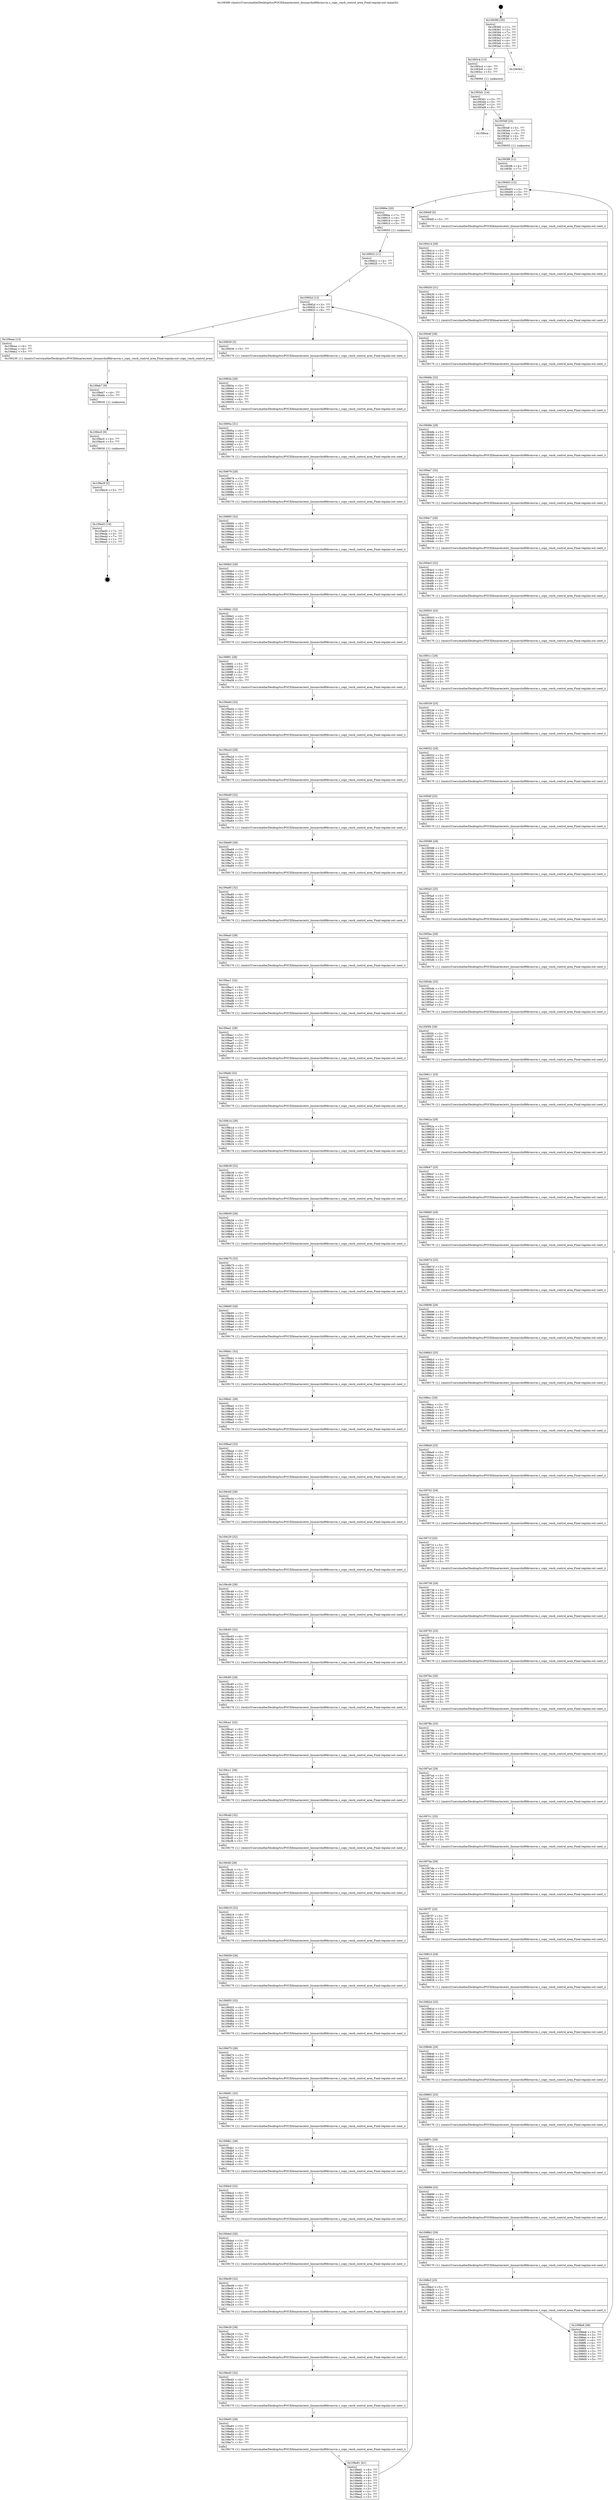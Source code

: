 digraph "0x109390" {
  label = "0x109390 (/mnt/c/Users/mathe/Desktop/tcc/POCII/binaries/extr_linuxarchx86kvmsvm.c_copy_vmcb_control_area_Final-regular.out::main(0))"
  labelloc = "t"
  node[shape=record]

  Entry [label="",width=0.3,height=0.3,shape=circle,fillcolor=black,style=filled]
  "0x109390" [label="{
     0x109390 [35]\l
     | [instrs]\l
     &nbsp;&nbsp;0x109390 \<+1\>: ???\l
     &nbsp;&nbsp;0x109391 \<+3\>: ???\l
     &nbsp;&nbsp;0x109394 \<+7\>: ???\l
     &nbsp;&nbsp;0x10939b \<+7\>: ???\l
     &nbsp;&nbsp;0x1093a2 \<+3\>: ???\l
     &nbsp;&nbsp;0x1093a5 \<+4\>: ???\l
     &nbsp;&nbsp;0x1093a9 \<+4\>: ???\l
     &nbsp;&nbsp;0x1093ad \<+6\>: ???\l
  }"]
  "0x1093c4" [label="{
     0x1093c4 [13]\l
     | [instrs]\l
     &nbsp;&nbsp;0x1093c4 \<+4\>: ???\l
     &nbsp;&nbsp;0x1093c8 \<+4\>: ???\l
     &nbsp;&nbsp;0x1093cc \<+5\>: ???\l
     | [calls]\l
     &nbsp;&nbsp;0x109060 \{1\} (unknown)\l
  }"]
  "0x1093b3" [label="{
     0x1093b3\l
  }", style=dashed]
  "0x1093d1" [label="{
     0x1093d1 [14]\l
     | [instrs]\l
     &nbsp;&nbsp;0x1093d1 \<+3\>: ???\l
     &nbsp;&nbsp;0x1093d4 \<+3\>: ???\l
     &nbsp;&nbsp;0x1093d7 \<+2\>: ???\l
     &nbsp;&nbsp;0x1093d9 \<+6\>: ???\l
  }"]
  "0x109ece" [label="{
     0x109ece\l
  }", style=dashed]
  "0x1093df" [label="{
     0x1093df [25]\l
     | [instrs]\l
     &nbsp;&nbsp;0x1093df \<+5\>: ???\l
     &nbsp;&nbsp;0x1093e4 \<+7\>: ???\l
     &nbsp;&nbsp;0x1093eb \<+4\>: ???\l
     &nbsp;&nbsp;0x1093ef \<+4\>: ???\l
     &nbsp;&nbsp;0x1093f3 \<+5\>: ???\l
     | [calls]\l
     &nbsp;&nbsp;0x109050 \{1\} (unknown)\l
  }"]
  Exit [label="",width=0.3,height=0.3,shape=circle,fillcolor=black,style=filled,peripheries=2]
  "0x109403" [label="{
     0x109403 [12]\l
     | [instrs]\l
     &nbsp;&nbsp;0x109403 \<+3\>: ???\l
     &nbsp;&nbsp;0x109406 \<+3\>: ???\l
     &nbsp;&nbsp;0x109409 \<+6\>: ???\l
  }"]
  "0x10990e" [label="{
     0x10990e [20]\l
     | [instrs]\l
     &nbsp;&nbsp;0x10990e \<+7\>: ???\l
     &nbsp;&nbsp;0x109915 \<+4\>: ???\l
     &nbsp;&nbsp;0x109919 \<+4\>: ???\l
     &nbsp;&nbsp;0x10991d \<+5\>: ???\l
     | [calls]\l
     &nbsp;&nbsp;0x109050 \{1\} (unknown)\l
  }"]
  "0x10940f" [label="{
     0x10940f [5]\l
     | [instrs]\l
     &nbsp;&nbsp;0x10940f \<+5\>: ???\l
     | [calls]\l
     &nbsp;&nbsp;0x109170 \{1\} (/mnt/c/Users/mathe/Desktop/tcc/POCII/binaries/extr_linuxarchx86kvmsvm.c_copy_vmcb_control_area_Final-regular.out::next_i)\l
  }"]
  "0x109414" [label="{
     0x109414 [28]\l
     | [instrs]\l
     &nbsp;&nbsp;0x109414 \<+5\>: ???\l
     &nbsp;&nbsp;0x109419 \<+1\>: ???\l
     &nbsp;&nbsp;0x10941a \<+2\>: ???\l
     &nbsp;&nbsp;0x10941c \<+6\>: ???\l
     &nbsp;&nbsp;0x109422 \<+3\>: ???\l
     &nbsp;&nbsp;0x109425 \<+6\>: ???\l
     &nbsp;&nbsp;0x10942b \<+5\>: ???\l
     | [calls]\l
     &nbsp;&nbsp;0x109170 \{1\} (/mnt/c/Users/mathe/Desktop/tcc/POCII/binaries/extr_linuxarchx86kvmsvm.c_copy_vmcb_control_area_Final-regular.out::next_i)\l
  }"]
  "0x109430" [label="{
     0x109430 [31]\l
     | [instrs]\l
     &nbsp;&nbsp;0x109430 \<+6\>: ???\l
     &nbsp;&nbsp;0x109436 \<+3\>: ???\l
     &nbsp;&nbsp;0x109439 \<+4\>: ???\l
     &nbsp;&nbsp;0x10943d \<+4\>: ???\l
     &nbsp;&nbsp;0x109441 \<+4\>: ???\l
     &nbsp;&nbsp;0x109445 \<+3\>: ???\l
     &nbsp;&nbsp;0x109448 \<+2\>: ???\l
     &nbsp;&nbsp;0x10944a \<+5\>: ???\l
     | [calls]\l
     &nbsp;&nbsp;0x109170 \{1\} (/mnt/c/Users/mathe/Desktop/tcc/POCII/binaries/extr_linuxarchx86kvmsvm.c_copy_vmcb_control_area_Final-regular.out::next_i)\l
  }"]
  "0x10944f" [label="{
     0x10944f [28]\l
     | [instrs]\l
     &nbsp;&nbsp;0x10944f \<+5\>: ???\l
     &nbsp;&nbsp;0x109454 \<+1\>: ???\l
     &nbsp;&nbsp;0x109455 \<+2\>: ???\l
     &nbsp;&nbsp;0x109457 \<+6\>: ???\l
     &nbsp;&nbsp;0x10945d \<+3\>: ???\l
     &nbsp;&nbsp;0x109460 \<+6\>: ???\l
     &nbsp;&nbsp;0x109466 \<+5\>: ???\l
     | [calls]\l
     &nbsp;&nbsp;0x109170 \{1\} (/mnt/c/Users/mathe/Desktop/tcc/POCII/binaries/extr_linuxarchx86kvmsvm.c_copy_vmcb_control_area_Final-regular.out::next_i)\l
  }"]
  "0x10946b" [label="{
     0x10946b [32]\l
     | [instrs]\l
     &nbsp;&nbsp;0x10946b \<+6\>: ???\l
     &nbsp;&nbsp;0x109471 \<+3\>: ???\l
     &nbsp;&nbsp;0x109474 \<+4\>: ???\l
     &nbsp;&nbsp;0x109478 \<+4\>: ???\l
     &nbsp;&nbsp;0x10947c \<+4\>: ???\l
     &nbsp;&nbsp;0x109480 \<+3\>: ???\l
     &nbsp;&nbsp;0x109483 \<+3\>: ???\l
     &nbsp;&nbsp;0x109486 \<+5\>: ???\l
     | [calls]\l
     &nbsp;&nbsp;0x109170 \{1\} (/mnt/c/Users/mathe/Desktop/tcc/POCII/binaries/extr_linuxarchx86kvmsvm.c_copy_vmcb_control_area_Final-regular.out::next_i)\l
  }"]
  "0x10948b" [label="{
     0x10948b [28]\l
     | [instrs]\l
     &nbsp;&nbsp;0x10948b \<+5\>: ???\l
     &nbsp;&nbsp;0x109490 \<+1\>: ???\l
     &nbsp;&nbsp;0x109491 \<+2\>: ???\l
     &nbsp;&nbsp;0x109493 \<+6\>: ???\l
     &nbsp;&nbsp;0x109499 \<+3\>: ???\l
     &nbsp;&nbsp;0x10949c \<+6\>: ???\l
     &nbsp;&nbsp;0x1094a2 \<+5\>: ???\l
     | [calls]\l
     &nbsp;&nbsp;0x109170 \{1\} (/mnt/c/Users/mathe/Desktop/tcc/POCII/binaries/extr_linuxarchx86kvmsvm.c_copy_vmcb_control_area_Final-regular.out::next_i)\l
  }"]
  "0x1094a7" [label="{
     0x1094a7 [32]\l
     | [instrs]\l
     &nbsp;&nbsp;0x1094a7 \<+6\>: ???\l
     &nbsp;&nbsp;0x1094ad \<+3\>: ???\l
     &nbsp;&nbsp;0x1094b0 \<+4\>: ???\l
     &nbsp;&nbsp;0x1094b4 \<+4\>: ???\l
     &nbsp;&nbsp;0x1094b8 \<+4\>: ???\l
     &nbsp;&nbsp;0x1094bc \<+3\>: ???\l
     &nbsp;&nbsp;0x1094bf \<+3\>: ???\l
     &nbsp;&nbsp;0x1094c2 \<+5\>: ???\l
     | [calls]\l
     &nbsp;&nbsp;0x109170 \{1\} (/mnt/c/Users/mathe/Desktop/tcc/POCII/binaries/extr_linuxarchx86kvmsvm.c_copy_vmcb_control_area_Final-regular.out::next_i)\l
  }"]
  "0x1094c7" [label="{
     0x1094c7 [28]\l
     | [instrs]\l
     &nbsp;&nbsp;0x1094c7 \<+5\>: ???\l
     &nbsp;&nbsp;0x1094cc \<+1\>: ???\l
     &nbsp;&nbsp;0x1094cd \<+2\>: ???\l
     &nbsp;&nbsp;0x1094cf \<+6\>: ???\l
     &nbsp;&nbsp;0x1094d5 \<+3\>: ???\l
     &nbsp;&nbsp;0x1094d8 \<+6\>: ???\l
     &nbsp;&nbsp;0x1094de \<+5\>: ???\l
     | [calls]\l
     &nbsp;&nbsp;0x109170 \{1\} (/mnt/c/Users/mathe/Desktop/tcc/POCII/binaries/extr_linuxarchx86kvmsvm.c_copy_vmcb_control_area_Final-regular.out::next_i)\l
  }"]
  "0x1094e3" [label="{
     0x1094e3 [32]\l
     | [instrs]\l
     &nbsp;&nbsp;0x1094e3 \<+6\>: ???\l
     &nbsp;&nbsp;0x1094e9 \<+3\>: ???\l
     &nbsp;&nbsp;0x1094ec \<+4\>: ???\l
     &nbsp;&nbsp;0x1094f0 \<+4\>: ???\l
     &nbsp;&nbsp;0x1094f4 \<+4\>: ???\l
     &nbsp;&nbsp;0x1094f8 \<+3\>: ???\l
     &nbsp;&nbsp;0x1094fb \<+3\>: ???\l
     &nbsp;&nbsp;0x1094fe \<+5\>: ???\l
     | [calls]\l
     &nbsp;&nbsp;0x109170 \{1\} (/mnt/c/Users/mathe/Desktop/tcc/POCII/binaries/extr_linuxarchx86kvmsvm.c_copy_vmcb_control_area_Final-regular.out::next_i)\l
  }"]
  "0x109503" [label="{
     0x109503 [25]\l
     | [instrs]\l
     &nbsp;&nbsp;0x109503 \<+5\>: ???\l
     &nbsp;&nbsp;0x109508 \<+1\>: ???\l
     &nbsp;&nbsp;0x109509 \<+2\>: ???\l
     &nbsp;&nbsp;0x10950b \<+6\>: ???\l
     &nbsp;&nbsp;0x109511 \<+3\>: ???\l
     &nbsp;&nbsp;0x109514 \<+3\>: ???\l
     &nbsp;&nbsp;0x109517 \<+5\>: ???\l
     | [calls]\l
     &nbsp;&nbsp;0x109170 \{1\} (/mnt/c/Users/mathe/Desktop/tcc/POCII/binaries/extr_linuxarchx86kvmsvm.c_copy_vmcb_control_area_Final-regular.out::next_i)\l
  }"]
  "0x10951c" [label="{
     0x10951c [29]\l
     | [instrs]\l
     &nbsp;&nbsp;0x10951c \<+3\>: ???\l
     &nbsp;&nbsp;0x10951f \<+3\>: ???\l
     &nbsp;&nbsp;0x109522 \<+4\>: ???\l
     &nbsp;&nbsp;0x109526 \<+4\>: ???\l
     &nbsp;&nbsp;0x10952a \<+4\>: ???\l
     &nbsp;&nbsp;0x10952e \<+3\>: ???\l
     &nbsp;&nbsp;0x109531 \<+3\>: ???\l
     &nbsp;&nbsp;0x109534 \<+5\>: ???\l
     | [calls]\l
     &nbsp;&nbsp;0x109170 \{1\} (/mnt/c/Users/mathe/Desktop/tcc/POCII/binaries/extr_linuxarchx86kvmsvm.c_copy_vmcb_control_area_Final-regular.out::next_i)\l
  }"]
  "0x109539" [label="{
     0x109539 [25]\l
     | [instrs]\l
     &nbsp;&nbsp;0x109539 \<+5\>: ???\l
     &nbsp;&nbsp;0x10953e \<+1\>: ???\l
     &nbsp;&nbsp;0x10953f \<+2\>: ???\l
     &nbsp;&nbsp;0x109541 \<+6\>: ???\l
     &nbsp;&nbsp;0x109547 \<+3\>: ???\l
     &nbsp;&nbsp;0x10954a \<+3\>: ???\l
     &nbsp;&nbsp;0x10954d \<+5\>: ???\l
     | [calls]\l
     &nbsp;&nbsp;0x109170 \{1\} (/mnt/c/Users/mathe/Desktop/tcc/POCII/binaries/extr_linuxarchx86kvmsvm.c_copy_vmcb_control_area_Final-regular.out::next_i)\l
  }"]
  "0x109552" [label="{
     0x109552 [29]\l
     | [instrs]\l
     &nbsp;&nbsp;0x109552 \<+3\>: ???\l
     &nbsp;&nbsp;0x109555 \<+3\>: ???\l
     &nbsp;&nbsp;0x109558 \<+4\>: ???\l
     &nbsp;&nbsp;0x10955c \<+4\>: ???\l
     &nbsp;&nbsp;0x109560 \<+4\>: ???\l
     &nbsp;&nbsp;0x109564 \<+3\>: ???\l
     &nbsp;&nbsp;0x109567 \<+3\>: ???\l
     &nbsp;&nbsp;0x10956a \<+5\>: ???\l
     | [calls]\l
     &nbsp;&nbsp;0x109170 \{1\} (/mnt/c/Users/mathe/Desktop/tcc/POCII/binaries/extr_linuxarchx86kvmsvm.c_copy_vmcb_control_area_Final-regular.out::next_i)\l
  }"]
  "0x10956f" [label="{
     0x10956f [25]\l
     | [instrs]\l
     &nbsp;&nbsp;0x10956f \<+5\>: ???\l
     &nbsp;&nbsp;0x109574 \<+1\>: ???\l
     &nbsp;&nbsp;0x109575 \<+2\>: ???\l
     &nbsp;&nbsp;0x109577 \<+6\>: ???\l
     &nbsp;&nbsp;0x10957d \<+3\>: ???\l
     &nbsp;&nbsp;0x109580 \<+3\>: ???\l
     &nbsp;&nbsp;0x109583 \<+5\>: ???\l
     | [calls]\l
     &nbsp;&nbsp;0x109170 \{1\} (/mnt/c/Users/mathe/Desktop/tcc/POCII/binaries/extr_linuxarchx86kvmsvm.c_copy_vmcb_control_area_Final-regular.out::next_i)\l
  }"]
  "0x109588" [label="{
     0x109588 [29]\l
     | [instrs]\l
     &nbsp;&nbsp;0x109588 \<+3\>: ???\l
     &nbsp;&nbsp;0x10958b \<+3\>: ???\l
     &nbsp;&nbsp;0x10958e \<+4\>: ???\l
     &nbsp;&nbsp;0x109592 \<+4\>: ???\l
     &nbsp;&nbsp;0x109596 \<+4\>: ???\l
     &nbsp;&nbsp;0x10959a \<+3\>: ???\l
     &nbsp;&nbsp;0x10959d \<+3\>: ???\l
     &nbsp;&nbsp;0x1095a0 \<+5\>: ???\l
     | [calls]\l
     &nbsp;&nbsp;0x109170 \{1\} (/mnt/c/Users/mathe/Desktop/tcc/POCII/binaries/extr_linuxarchx86kvmsvm.c_copy_vmcb_control_area_Final-regular.out::next_i)\l
  }"]
  "0x1095a5" [label="{
     0x1095a5 [25]\l
     | [instrs]\l
     &nbsp;&nbsp;0x1095a5 \<+5\>: ???\l
     &nbsp;&nbsp;0x1095aa \<+1\>: ???\l
     &nbsp;&nbsp;0x1095ab \<+2\>: ???\l
     &nbsp;&nbsp;0x1095ad \<+6\>: ???\l
     &nbsp;&nbsp;0x1095b3 \<+3\>: ???\l
     &nbsp;&nbsp;0x1095b6 \<+3\>: ???\l
     &nbsp;&nbsp;0x1095b9 \<+5\>: ???\l
     | [calls]\l
     &nbsp;&nbsp;0x109170 \{1\} (/mnt/c/Users/mathe/Desktop/tcc/POCII/binaries/extr_linuxarchx86kvmsvm.c_copy_vmcb_control_area_Final-regular.out::next_i)\l
  }"]
  "0x1095be" [label="{
     0x1095be [29]\l
     | [instrs]\l
     &nbsp;&nbsp;0x1095be \<+3\>: ???\l
     &nbsp;&nbsp;0x1095c1 \<+3\>: ???\l
     &nbsp;&nbsp;0x1095c4 \<+4\>: ???\l
     &nbsp;&nbsp;0x1095c8 \<+4\>: ???\l
     &nbsp;&nbsp;0x1095cc \<+4\>: ???\l
     &nbsp;&nbsp;0x1095d0 \<+3\>: ???\l
     &nbsp;&nbsp;0x1095d3 \<+3\>: ???\l
     &nbsp;&nbsp;0x1095d6 \<+5\>: ???\l
     | [calls]\l
     &nbsp;&nbsp;0x109170 \{1\} (/mnt/c/Users/mathe/Desktop/tcc/POCII/binaries/extr_linuxarchx86kvmsvm.c_copy_vmcb_control_area_Final-regular.out::next_i)\l
  }"]
  "0x1095db" [label="{
     0x1095db [25]\l
     | [instrs]\l
     &nbsp;&nbsp;0x1095db \<+5\>: ???\l
     &nbsp;&nbsp;0x1095e0 \<+1\>: ???\l
     &nbsp;&nbsp;0x1095e1 \<+2\>: ???\l
     &nbsp;&nbsp;0x1095e3 \<+6\>: ???\l
     &nbsp;&nbsp;0x1095e9 \<+3\>: ???\l
     &nbsp;&nbsp;0x1095ec \<+3\>: ???\l
     &nbsp;&nbsp;0x1095ef \<+5\>: ???\l
     | [calls]\l
     &nbsp;&nbsp;0x109170 \{1\} (/mnt/c/Users/mathe/Desktop/tcc/POCII/binaries/extr_linuxarchx86kvmsvm.c_copy_vmcb_control_area_Final-regular.out::next_i)\l
  }"]
  "0x1095f4" [label="{
     0x1095f4 [29]\l
     | [instrs]\l
     &nbsp;&nbsp;0x1095f4 \<+3\>: ???\l
     &nbsp;&nbsp;0x1095f7 \<+3\>: ???\l
     &nbsp;&nbsp;0x1095fa \<+4\>: ???\l
     &nbsp;&nbsp;0x1095fe \<+4\>: ???\l
     &nbsp;&nbsp;0x109602 \<+4\>: ???\l
     &nbsp;&nbsp;0x109606 \<+3\>: ???\l
     &nbsp;&nbsp;0x109609 \<+3\>: ???\l
     &nbsp;&nbsp;0x10960c \<+5\>: ???\l
     | [calls]\l
     &nbsp;&nbsp;0x109170 \{1\} (/mnt/c/Users/mathe/Desktop/tcc/POCII/binaries/extr_linuxarchx86kvmsvm.c_copy_vmcb_control_area_Final-regular.out::next_i)\l
  }"]
  "0x109611" [label="{
     0x109611 [25]\l
     | [instrs]\l
     &nbsp;&nbsp;0x109611 \<+5\>: ???\l
     &nbsp;&nbsp;0x109616 \<+1\>: ???\l
     &nbsp;&nbsp;0x109617 \<+2\>: ???\l
     &nbsp;&nbsp;0x109619 \<+6\>: ???\l
     &nbsp;&nbsp;0x10961f \<+3\>: ???\l
     &nbsp;&nbsp;0x109622 \<+3\>: ???\l
     &nbsp;&nbsp;0x109625 \<+5\>: ???\l
     | [calls]\l
     &nbsp;&nbsp;0x109170 \{1\} (/mnt/c/Users/mathe/Desktop/tcc/POCII/binaries/extr_linuxarchx86kvmsvm.c_copy_vmcb_control_area_Final-regular.out::next_i)\l
  }"]
  "0x10962a" [label="{
     0x10962a [29]\l
     | [instrs]\l
     &nbsp;&nbsp;0x10962a \<+3\>: ???\l
     &nbsp;&nbsp;0x10962d \<+3\>: ???\l
     &nbsp;&nbsp;0x109630 \<+4\>: ???\l
     &nbsp;&nbsp;0x109634 \<+4\>: ???\l
     &nbsp;&nbsp;0x109638 \<+4\>: ???\l
     &nbsp;&nbsp;0x10963c \<+3\>: ???\l
     &nbsp;&nbsp;0x10963f \<+3\>: ???\l
     &nbsp;&nbsp;0x109642 \<+5\>: ???\l
     | [calls]\l
     &nbsp;&nbsp;0x109170 \{1\} (/mnt/c/Users/mathe/Desktop/tcc/POCII/binaries/extr_linuxarchx86kvmsvm.c_copy_vmcb_control_area_Final-regular.out::next_i)\l
  }"]
  "0x109647" [label="{
     0x109647 [25]\l
     | [instrs]\l
     &nbsp;&nbsp;0x109647 \<+5\>: ???\l
     &nbsp;&nbsp;0x10964c \<+1\>: ???\l
     &nbsp;&nbsp;0x10964d \<+2\>: ???\l
     &nbsp;&nbsp;0x10964f \<+6\>: ???\l
     &nbsp;&nbsp;0x109655 \<+3\>: ???\l
     &nbsp;&nbsp;0x109658 \<+3\>: ???\l
     &nbsp;&nbsp;0x10965b \<+5\>: ???\l
     | [calls]\l
     &nbsp;&nbsp;0x109170 \{1\} (/mnt/c/Users/mathe/Desktop/tcc/POCII/binaries/extr_linuxarchx86kvmsvm.c_copy_vmcb_control_area_Final-regular.out::next_i)\l
  }"]
  "0x109660" [label="{
     0x109660 [29]\l
     | [instrs]\l
     &nbsp;&nbsp;0x109660 \<+3\>: ???\l
     &nbsp;&nbsp;0x109663 \<+3\>: ???\l
     &nbsp;&nbsp;0x109666 \<+4\>: ???\l
     &nbsp;&nbsp;0x10966a \<+4\>: ???\l
     &nbsp;&nbsp;0x10966e \<+4\>: ???\l
     &nbsp;&nbsp;0x109672 \<+3\>: ???\l
     &nbsp;&nbsp;0x109675 \<+3\>: ???\l
     &nbsp;&nbsp;0x109678 \<+5\>: ???\l
     | [calls]\l
     &nbsp;&nbsp;0x109170 \{1\} (/mnt/c/Users/mathe/Desktop/tcc/POCII/binaries/extr_linuxarchx86kvmsvm.c_copy_vmcb_control_area_Final-regular.out::next_i)\l
  }"]
  "0x10967d" [label="{
     0x10967d [25]\l
     | [instrs]\l
     &nbsp;&nbsp;0x10967d \<+5\>: ???\l
     &nbsp;&nbsp;0x109682 \<+1\>: ???\l
     &nbsp;&nbsp;0x109683 \<+2\>: ???\l
     &nbsp;&nbsp;0x109685 \<+6\>: ???\l
     &nbsp;&nbsp;0x10968b \<+3\>: ???\l
     &nbsp;&nbsp;0x10968e \<+3\>: ???\l
     &nbsp;&nbsp;0x109691 \<+5\>: ???\l
     | [calls]\l
     &nbsp;&nbsp;0x109170 \{1\} (/mnt/c/Users/mathe/Desktop/tcc/POCII/binaries/extr_linuxarchx86kvmsvm.c_copy_vmcb_control_area_Final-regular.out::next_i)\l
  }"]
  "0x109696" [label="{
     0x109696 [29]\l
     | [instrs]\l
     &nbsp;&nbsp;0x109696 \<+3\>: ???\l
     &nbsp;&nbsp;0x109699 \<+3\>: ???\l
     &nbsp;&nbsp;0x10969c \<+4\>: ???\l
     &nbsp;&nbsp;0x1096a0 \<+4\>: ???\l
     &nbsp;&nbsp;0x1096a4 \<+4\>: ???\l
     &nbsp;&nbsp;0x1096a8 \<+3\>: ???\l
     &nbsp;&nbsp;0x1096ab \<+3\>: ???\l
     &nbsp;&nbsp;0x1096ae \<+5\>: ???\l
     | [calls]\l
     &nbsp;&nbsp;0x109170 \{1\} (/mnt/c/Users/mathe/Desktop/tcc/POCII/binaries/extr_linuxarchx86kvmsvm.c_copy_vmcb_control_area_Final-regular.out::next_i)\l
  }"]
  "0x1096b3" [label="{
     0x1096b3 [25]\l
     | [instrs]\l
     &nbsp;&nbsp;0x1096b3 \<+5\>: ???\l
     &nbsp;&nbsp;0x1096b8 \<+1\>: ???\l
     &nbsp;&nbsp;0x1096b9 \<+2\>: ???\l
     &nbsp;&nbsp;0x1096bb \<+6\>: ???\l
     &nbsp;&nbsp;0x1096c1 \<+3\>: ???\l
     &nbsp;&nbsp;0x1096c4 \<+3\>: ???\l
     &nbsp;&nbsp;0x1096c7 \<+5\>: ???\l
     | [calls]\l
     &nbsp;&nbsp;0x109170 \{1\} (/mnt/c/Users/mathe/Desktop/tcc/POCII/binaries/extr_linuxarchx86kvmsvm.c_copy_vmcb_control_area_Final-regular.out::next_i)\l
  }"]
  "0x1096cc" [label="{
     0x1096cc [29]\l
     | [instrs]\l
     &nbsp;&nbsp;0x1096cc \<+3\>: ???\l
     &nbsp;&nbsp;0x1096cf \<+3\>: ???\l
     &nbsp;&nbsp;0x1096d2 \<+4\>: ???\l
     &nbsp;&nbsp;0x1096d6 \<+4\>: ???\l
     &nbsp;&nbsp;0x1096da \<+4\>: ???\l
     &nbsp;&nbsp;0x1096de \<+3\>: ???\l
     &nbsp;&nbsp;0x1096e1 \<+3\>: ???\l
     &nbsp;&nbsp;0x1096e4 \<+5\>: ???\l
     | [calls]\l
     &nbsp;&nbsp;0x109170 \{1\} (/mnt/c/Users/mathe/Desktop/tcc/POCII/binaries/extr_linuxarchx86kvmsvm.c_copy_vmcb_control_area_Final-regular.out::next_i)\l
  }"]
  "0x1096e9" [label="{
     0x1096e9 [25]\l
     | [instrs]\l
     &nbsp;&nbsp;0x1096e9 \<+5\>: ???\l
     &nbsp;&nbsp;0x1096ee \<+1\>: ???\l
     &nbsp;&nbsp;0x1096ef \<+2\>: ???\l
     &nbsp;&nbsp;0x1096f1 \<+6\>: ???\l
     &nbsp;&nbsp;0x1096f7 \<+3\>: ???\l
     &nbsp;&nbsp;0x1096fa \<+3\>: ???\l
     &nbsp;&nbsp;0x1096fd \<+5\>: ???\l
     | [calls]\l
     &nbsp;&nbsp;0x109170 \{1\} (/mnt/c/Users/mathe/Desktop/tcc/POCII/binaries/extr_linuxarchx86kvmsvm.c_copy_vmcb_control_area_Final-regular.out::next_i)\l
  }"]
  "0x109702" [label="{
     0x109702 [29]\l
     | [instrs]\l
     &nbsp;&nbsp;0x109702 \<+3\>: ???\l
     &nbsp;&nbsp;0x109705 \<+3\>: ???\l
     &nbsp;&nbsp;0x109708 \<+4\>: ???\l
     &nbsp;&nbsp;0x10970c \<+4\>: ???\l
     &nbsp;&nbsp;0x109710 \<+4\>: ???\l
     &nbsp;&nbsp;0x109714 \<+3\>: ???\l
     &nbsp;&nbsp;0x109717 \<+3\>: ???\l
     &nbsp;&nbsp;0x10971a \<+5\>: ???\l
     | [calls]\l
     &nbsp;&nbsp;0x109170 \{1\} (/mnt/c/Users/mathe/Desktop/tcc/POCII/binaries/extr_linuxarchx86kvmsvm.c_copy_vmcb_control_area_Final-regular.out::next_i)\l
  }"]
  "0x10971f" [label="{
     0x10971f [25]\l
     | [instrs]\l
     &nbsp;&nbsp;0x10971f \<+5\>: ???\l
     &nbsp;&nbsp;0x109724 \<+1\>: ???\l
     &nbsp;&nbsp;0x109725 \<+2\>: ???\l
     &nbsp;&nbsp;0x109727 \<+6\>: ???\l
     &nbsp;&nbsp;0x10972d \<+3\>: ???\l
     &nbsp;&nbsp;0x109730 \<+3\>: ???\l
     &nbsp;&nbsp;0x109733 \<+5\>: ???\l
     | [calls]\l
     &nbsp;&nbsp;0x109170 \{1\} (/mnt/c/Users/mathe/Desktop/tcc/POCII/binaries/extr_linuxarchx86kvmsvm.c_copy_vmcb_control_area_Final-regular.out::next_i)\l
  }"]
  "0x109738" [label="{
     0x109738 [29]\l
     | [instrs]\l
     &nbsp;&nbsp;0x109738 \<+3\>: ???\l
     &nbsp;&nbsp;0x10973b \<+3\>: ???\l
     &nbsp;&nbsp;0x10973e \<+4\>: ???\l
     &nbsp;&nbsp;0x109742 \<+4\>: ???\l
     &nbsp;&nbsp;0x109746 \<+4\>: ???\l
     &nbsp;&nbsp;0x10974a \<+3\>: ???\l
     &nbsp;&nbsp;0x10974d \<+3\>: ???\l
     &nbsp;&nbsp;0x109750 \<+5\>: ???\l
     | [calls]\l
     &nbsp;&nbsp;0x109170 \{1\} (/mnt/c/Users/mathe/Desktop/tcc/POCII/binaries/extr_linuxarchx86kvmsvm.c_copy_vmcb_control_area_Final-regular.out::next_i)\l
  }"]
  "0x109755" [label="{
     0x109755 [25]\l
     | [instrs]\l
     &nbsp;&nbsp;0x109755 \<+5\>: ???\l
     &nbsp;&nbsp;0x10975a \<+1\>: ???\l
     &nbsp;&nbsp;0x10975b \<+2\>: ???\l
     &nbsp;&nbsp;0x10975d \<+6\>: ???\l
     &nbsp;&nbsp;0x109763 \<+3\>: ???\l
     &nbsp;&nbsp;0x109766 \<+3\>: ???\l
     &nbsp;&nbsp;0x109769 \<+5\>: ???\l
     | [calls]\l
     &nbsp;&nbsp;0x109170 \{1\} (/mnt/c/Users/mathe/Desktop/tcc/POCII/binaries/extr_linuxarchx86kvmsvm.c_copy_vmcb_control_area_Final-regular.out::next_i)\l
  }"]
  "0x10976e" [label="{
     0x10976e [29]\l
     | [instrs]\l
     &nbsp;&nbsp;0x10976e \<+3\>: ???\l
     &nbsp;&nbsp;0x109771 \<+3\>: ???\l
     &nbsp;&nbsp;0x109774 \<+4\>: ???\l
     &nbsp;&nbsp;0x109778 \<+4\>: ???\l
     &nbsp;&nbsp;0x10977c \<+4\>: ???\l
     &nbsp;&nbsp;0x109780 \<+3\>: ???\l
     &nbsp;&nbsp;0x109783 \<+3\>: ???\l
     &nbsp;&nbsp;0x109786 \<+5\>: ???\l
     | [calls]\l
     &nbsp;&nbsp;0x109170 \{1\} (/mnt/c/Users/mathe/Desktop/tcc/POCII/binaries/extr_linuxarchx86kvmsvm.c_copy_vmcb_control_area_Final-regular.out::next_i)\l
  }"]
  "0x10978b" [label="{
     0x10978b [25]\l
     | [instrs]\l
     &nbsp;&nbsp;0x10978b \<+5\>: ???\l
     &nbsp;&nbsp;0x109790 \<+1\>: ???\l
     &nbsp;&nbsp;0x109791 \<+2\>: ???\l
     &nbsp;&nbsp;0x109793 \<+6\>: ???\l
     &nbsp;&nbsp;0x109799 \<+3\>: ???\l
     &nbsp;&nbsp;0x10979c \<+3\>: ???\l
     &nbsp;&nbsp;0x10979f \<+5\>: ???\l
     | [calls]\l
     &nbsp;&nbsp;0x109170 \{1\} (/mnt/c/Users/mathe/Desktop/tcc/POCII/binaries/extr_linuxarchx86kvmsvm.c_copy_vmcb_control_area_Final-regular.out::next_i)\l
  }"]
  "0x1097a4" [label="{
     0x1097a4 [29]\l
     | [instrs]\l
     &nbsp;&nbsp;0x1097a4 \<+3\>: ???\l
     &nbsp;&nbsp;0x1097a7 \<+3\>: ???\l
     &nbsp;&nbsp;0x1097aa \<+4\>: ???\l
     &nbsp;&nbsp;0x1097ae \<+4\>: ???\l
     &nbsp;&nbsp;0x1097b2 \<+4\>: ???\l
     &nbsp;&nbsp;0x1097b6 \<+3\>: ???\l
     &nbsp;&nbsp;0x1097b9 \<+3\>: ???\l
     &nbsp;&nbsp;0x1097bc \<+5\>: ???\l
     | [calls]\l
     &nbsp;&nbsp;0x109170 \{1\} (/mnt/c/Users/mathe/Desktop/tcc/POCII/binaries/extr_linuxarchx86kvmsvm.c_copy_vmcb_control_area_Final-regular.out::next_i)\l
  }"]
  "0x1097c1" [label="{
     0x1097c1 [25]\l
     | [instrs]\l
     &nbsp;&nbsp;0x1097c1 \<+5\>: ???\l
     &nbsp;&nbsp;0x1097c6 \<+1\>: ???\l
     &nbsp;&nbsp;0x1097c7 \<+2\>: ???\l
     &nbsp;&nbsp;0x1097c9 \<+6\>: ???\l
     &nbsp;&nbsp;0x1097cf \<+3\>: ???\l
     &nbsp;&nbsp;0x1097d2 \<+3\>: ???\l
     &nbsp;&nbsp;0x1097d5 \<+5\>: ???\l
     | [calls]\l
     &nbsp;&nbsp;0x109170 \{1\} (/mnt/c/Users/mathe/Desktop/tcc/POCII/binaries/extr_linuxarchx86kvmsvm.c_copy_vmcb_control_area_Final-regular.out::next_i)\l
  }"]
  "0x1097da" [label="{
     0x1097da [29]\l
     | [instrs]\l
     &nbsp;&nbsp;0x1097da \<+3\>: ???\l
     &nbsp;&nbsp;0x1097dd \<+3\>: ???\l
     &nbsp;&nbsp;0x1097e0 \<+4\>: ???\l
     &nbsp;&nbsp;0x1097e4 \<+4\>: ???\l
     &nbsp;&nbsp;0x1097e8 \<+4\>: ???\l
     &nbsp;&nbsp;0x1097ec \<+3\>: ???\l
     &nbsp;&nbsp;0x1097ef \<+3\>: ???\l
     &nbsp;&nbsp;0x1097f2 \<+5\>: ???\l
     | [calls]\l
     &nbsp;&nbsp;0x109170 \{1\} (/mnt/c/Users/mathe/Desktop/tcc/POCII/binaries/extr_linuxarchx86kvmsvm.c_copy_vmcb_control_area_Final-regular.out::next_i)\l
  }"]
  "0x1097f7" [label="{
     0x1097f7 [25]\l
     | [instrs]\l
     &nbsp;&nbsp;0x1097f7 \<+5\>: ???\l
     &nbsp;&nbsp;0x1097fc \<+1\>: ???\l
     &nbsp;&nbsp;0x1097fd \<+2\>: ???\l
     &nbsp;&nbsp;0x1097ff \<+6\>: ???\l
     &nbsp;&nbsp;0x109805 \<+3\>: ???\l
     &nbsp;&nbsp;0x109808 \<+3\>: ???\l
     &nbsp;&nbsp;0x10980b \<+5\>: ???\l
     | [calls]\l
     &nbsp;&nbsp;0x109170 \{1\} (/mnt/c/Users/mathe/Desktop/tcc/POCII/binaries/extr_linuxarchx86kvmsvm.c_copy_vmcb_control_area_Final-regular.out::next_i)\l
  }"]
  "0x109810" [label="{
     0x109810 [29]\l
     | [instrs]\l
     &nbsp;&nbsp;0x109810 \<+3\>: ???\l
     &nbsp;&nbsp;0x109813 \<+3\>: ???\l
     &nbsp;&nbsp;0x109816 \<+4\>: ???\l
     &nbsp;&nbsp;0x10981a \<+4\>: ???\l
     &nbsp;&nbsp;0x10981e \<+4\>: ???\l
     &nbsp;&nbsp;0x109822 \<+3\>: ???\l
     &nbsp;&nbsp;0x109825 \<+3\>: ???\l
     &nbsp;&nbsp;0x109828 \<+5\>: ???\l
     | [calls]\l
     &nbsp;&nbsp;0x109170 \{1\} (/mnt/c/Users/mathe/Desktop/tcc/POCII/binaries/extr_linuxarchx86kvmsvm.c_copy_vmcb_control_area_Final-regular.out::next_i)\l
  }"]
  "0x10982d" [label="{
     0x10982d [25]\l
     | [instrs]\l
     &nbsp;&nbsp;0x10982d \<+5\>: ???\l
     &nbsp;&nbsp;0x109832 \<+1\>: ???\l
     &nbsp;&nbsp;0x109833 \<+2\>: ???\l
     &nbsp;&nbsp;0x109835 \<+6\>: ???\l
     &nbsp;&nbsp;0x10983b \<+3\>: ???\l
     &nbsp;&nbsp;0x10983e \<+3\>: ???\l
     &nbsp;&nbsp;0x109841 \<+5\>: ???\l
     | [calls]\l
     &nbsp;&nbsp;0x109170 \{1\} (/mnt/c/Users/mathe/Desktop/tcc/POCII/binaries/extr_linuxarchx86kvmsvm.c_copy_vmcb_control_area_Final-regular.out::next_i)\l
  }"]
  "0x109846" [label="{
     0x109846 [29]\l
     | [instrs]\l
     &nbsp;&nbsp;0x109846 \<+3\>: ???\l
     &nbsp;&nbsp;0x109849 \<+3\>: ???\l
     &nbsp;&nbsp;0x10984c \<+4\>: ???\l
     &nbsp;&nbsp;0x109850 \<+4\>: ???\l
     &nbsp;&nbsp;0x109854 \<+4\>: ???\l
     &nbsp;&nbsp;0x109858 \<+3\>: ???\l
     &nbsp;&nbsp;0x10985b \<+3\>: ???\l
     &nbsp;&nbsp;0x10985e \<+5\>: ???\l
     | [calls]\l
     &nbsp;&nbsp;0x109170 \{1\} (/mnt/c/Users/mathe/Desktop/tcc/POCII/binaries/extr_linuxarchx86kvmsvm.c_copy_vmcb_control_area_Final-regular.out::next_i)\l
  }"]
  "0x109863" [label="{
     0x109863 [25]\l
     | [instrs]\l
     &nbsp;&nbsp;0x109863 \<+5\>: ???\l
     &nbsp;&nbsp;0x109868 \<+1\>: ???\l
     &nbsp;&nbsp;0x109869 \<+2\>: ???\l
     &nbsp;&nbsp;0x10986b \<+6\>: ???\l
     &nbsp;&nbsp;0x109871 \<+3\>: ???\l
     &nbsp;&nbsp;0x109874 \<+3\>: ???\l
     &nbsp;&nbsp;0x109877 \<+5\>: ???\l
     | [calls]\l
     &nbsp;&nbsp;0x109170 \{1\} (/mnt/c/Users/mathe/Desktop/tcc/POCII/binaries/extr_linuxarchx86kvmsvm.c_copy_vmcb_control_area_Final-regular.out::next_i)\l
  }"]
  "0x10987c" [label="{
     0x10987c [29]\l
     | [instrs]\l
     &nbsp;&nbsp;0x10987c \<+3\>: ???\l
     &nbsp;&nbsp;0x10987f \<+3\>: ???\l
     &nbsp;&nbsp;0x109882 \<+4\>: ???\l
     &nbsp;&nbsp;0x109886 \<+4\>: ???\l
     &nbsp;&nbsp;0x10988a \<+4\>: ???\l
     &nbsp;&nbsp;0x10988e \<+3\>: ???\l
     &nbsp;&nbsp;0x109891 \<+3\>: ???\l
     &nbsp;&nbsp;0x109894 \<+5\>: ???\l
     | [calls]\l
     &nbsp;&nbsp;0x109170 \{1\} (/mnt/c/Users/mathe/Desktop/tcc/POCII/binaries/extr_linuxarchx86kvmsvm.c_copy_vmcb_control_area_Final-regular.out::next_i)\l
  }"]
  "0x109899" [label="{
     0x109899 [25]\l
     | [instrs]\l
     &nbsp;&nbsp;0x109899 \<+5\>: ???\l
     &nbsp;&nbsp;0x10989e \<+1\>: ???\l
     &nbsp;&nbsp;0x10989f \<+2\>: ???\l
     &nbsp;&nbsp;0x1098a1 \<+6\>: ???\l
     &nbsp;&nbsp;0x1098a7 \<+3\>: ???\l
     &nbsp;&nbsp;0x1098aa \<+3\>: ???\l
     &nbsp;&nbsp;0x1098ad \<+5\>: ???\l
     | [calls]\l
     &nbsp;&nbsp;0x109170 \{1\} (/mnt/c/Users/mathe/Desktop/tcc/POCII/binaries/extr_linuxarchx86kvmsvm.c_copy_vmcb_control_area_Final-regular.out::next_i)\l
  }"]
  "0x1098b2" [label="{
     0x1098b2 [29]\l
     | [instrs]\l
     &nbsp;&nbsp;0x1098b2 \<+3\>: ???\l
     &nbsp;&nbsp;0x1098b5 \<+3\>: ???\l
     &nbsp;&nbsp;0x1098b8 \<+4\>: ???\l
     &nbsp;&nbsp;0x1098bc \<+4\>: ???\l
     &nbsp;&nbsp;0x1098c0 \<+4\>: ???\l
     &nbsp;&nbsp;0x1098c4 \<+3\>: ???\l
     &nbsp;&nbsp;0x1098c7 \<+3\>: ???\l
     &nbsp;&nbsp;0x1098ca \<+5\>: ???\l
     | [calls]\l
     &nbsp;&nbsp;0x109170 \{1\} (/mnt/c/Users/mathe/Desktop/tcc/POCII/binaries/extr_linuxarchx86kvmsvm.c_copy_vmcb_control_area_Final-regular.out::next_i)\l
  }"]
  "0x1098cf" [label="{
     0x1098cf [25]\l
     | [instrs]\l
     &nbsp;&nbsp;0x1098cf \<+5\>: ???\l
     &nbsp;&nbsp;0x1098d4 \<+1\>: ???\l
     &nbsp;&nbsp;0x1098d5 \<+2\>: ???\l
     &nbsp;&nbsp;0x1098d7 \<+6\>: ???\l
     &nbsp;&nbsp;0x1098dd \<+3\>: ???\l
     &nbsp;&nbsp;0x1098e0 \<+3\>: ???\l
     &nbsp;&nbsp;0x1098e3 \<+5\>: ???\l
     | [calls]\l
     &nbsp;&nbsp;0x109170 \{1\} (/mnt/c/Users/mathe/Desktop/tcc/POCII/binaries/extr_linuxarchx86kvmsvm.c_copy_vmcb_control_area_Final-regular.out::next_i)\l
  }"]
  "0x1098e8" [label="{
     0x1098e8 [38]\l
     | [instrs]\l
     &nbsp;&nbsp;0x1098e8 \<+3\>: ???\l
     &nbsp;&nbsp;0x1098eb \<+3\>: ???\l
     &nbsp;&nbsp;0x1098ee \<+4\>: ???\l
     &nbsp;&nbsp;0x1098f2 \<+4\>: ???\l
     &nbsp;&nbsp;0x1098f6 \<+4\>: ???\l
     &nbsp;&nbsp;0x1098fa \<+3\>: ???\l
     &nbsp;&nbsp;0x1098fd \<+3\>: ???\l
     &nbsp;&nbsp;0x109900 \<+3\>: ???\l
     &nbsp;&nbsp;0x109903 \<+3\>: ???\l
     &nbsp;&nbsp;0x109906 \<+3\>: ???\l
     &nbsp;&nbsp;0x109909 \<+5\>: ???\l
  }"]
  "0x1093f8" [label="{
     0x1093f8 [11]\l
     | [instrs]\l
     &nbsp;&nbsp;0x1093f8 \<+4\>: ???\l
     &nbsp;&nbsp;0x1093fc \<+7\>: ???\l
  }"]
  "0x10992d" [label="{
     0x10992d [12]\l
     | [instrs]\l
     &nbsp;&nbsp;0x10992d \<+3\>: ???\l
     &nbsp;&nbsp;0x109930 \<+3\>: ???\l
     &nbsp;&nbsp;0x109933 \<+6\>: ???\l
  }"]
  "0x109eaa" [label="{
     0x109eaa [13]\l
     | [instrs]\l
     &nbsp;&nbsp;0x109eaa \<+4\>: ???\l
     &nbsp;&nbsp;0x109eae \<+4\>: ???\l
     &nbsp;&nbsp;0x109eb2 \<+5\>: ???\l
     | [calls]\l
     &nbsp;&nbsp;0x109230 \{1\} (/mnt/c/Users/mathe/Desktop/tcc/POCII/binaries/extr_linuxarchx86kvmsvm.c_copy_vmcb_control_area_Final-regular.out::copy_vmcb_control_area)\l
  }"]
  "0x109939" [label="{
     0x109939 [5]\l
     | [instrs]\l
     &nbsp;&nbsp;0x109939 \<+5\>: ???\l
     | [calls]\l
     &nbsp;&nbsp;0x109170 \{1\} (/mnt/c/Users/mathe/Desktop/tcc/POCII/binaries/extr_linuxarchx86kvmsvm.c_copy_vmcb_control_area_Final-regular.out::next_i)\l
  }"]
  "0x10993e" [label="{
     0x10993e [28]\l
     | [instrs]\l
     &nbsp;&nbsp;0x10993e \<+5\>: ???\l
     &nbsp;&nbsp;0x109943 \<+1\>: ???\l
     &nbsp;&nbsp;0x109944 \<+2\>: ???\l
     &nbsp;&nbsp;0x109946 \<+6\>: ???\l
     &nbsp;&nbsp;0x10994c \<+3\>: ???\l
     &nbsp;&nbsp;0x10994f \<+6\>: ???\l
     &nbsp;&nbsp;0x109955 \<+5\>: ???\l
     | [calls]\l
     &nbsp;&nbsp;0x109170 \{1\} (/mnt/c/Users/mathe/Desktop/tcc/POCII/binaries/extr_linuxarchx86kvmsvm.c_copy_vmcb_control_area_Final-regular.out::next_i)\l
  }"]
  "0x10995a" [label="{
     0x10995a [31]\l
     | [instrs]\l
     &nbsp;&nbsp;0x10995a \<+6\>: ???\l
     &nbsp;&nbsp;0x109960 \<+3\>: ???\l
     &nbsp;&nbsp;0x109963 \<+4\>: ???\l
     &nbsp;&nbsp;0x109967 \<+4\>: ???\l
     &nbsp;&nbsp;0x10996b \<+4\>: ???\l
     &nbsp;&nbsp;0x10996f \<+3\>: ???\l
     &nbsp;&nbsp;0x109972 \<+2\>: ???\l
     &nbsp;&nbsp;0x109974 \<+5\>: ???\l
     | [calls]\l
     &nbsp;&nbsp;0x109170 \{1\} (/mnt/c/Users/mathe/Desktop/tcc/POCII/binaries/extr_linuxarchx86kvmsvm.c_copy_vmcb_control_area_Final-regular.out::next_i)\l
  }"]
  "0x109979" [label="{
     0x109979 [28]\l
     | [instrs]\l
     &nbsp;&nbsp;0x109979 \<+5\>: ???\l
     &nbsp;&nbsp;0x10997e \<+1\>: ???\l
     &nbsp;&nbsp;0x10997f \<+2\>: ???\l
     &nbsp;&nbsp;0x109981 \<+6\>: ???\l
     &nbsp;&nbsp;0x109987 \<+3\>: ???\l
     &nbsp;&nbsp;0x10998a \<+6\>: ???\l
     &nbsp;&nbsp;0x109990 \<+5\>: ???\l
     | [calls]\l
     &nbsp;&nbsp;0x109170 \{1\} (/mnt/c/Users/mathe/Desktop/tcc/POCII/binaries/extr_linuxarchx86kvmsvm.c_copy_vmcb_control_area_Final-regular.out::next_i)\l
  }"]
  "0x109995" [label="{
     0x109995 [32]\l
     | [instrs]\l
     &nbsp;&nbsp;0x109995 \<+6\>: ???\l
     &nbsp;&nbsp;0x10999b \<+3\>: ???\l
     &nbsp;&nbsp;0x10999e \<+4\>: ???\l
     &nbsp;&nbsp;0x1099a2 \<+4\>: ???\l
     &nbsp;&nbsp;0x1099a6 \<+4\>: ???\l
     &nbsp;&nbsp;0x1099aa \<+3\>: ???\l
     &nbsp;&nbsp;0x1099ad \<+3\>: ???\l
     &nbsp;&nbsp;0x1099b0 \<+5\>: ???\l
     | [calls]\l
     &nbsp;&nbsp;0x109170 \{1\} (/mnt/c/Users/mathe/Desktop/tcc/POCII/binaries/extr_linuxarchx86kvmsvm.c_copy_vmcb_control_area_Final-regular.out::next_i)\l
  }"]
  "0x1099b5" [label="{
     0x1099b5 [28]\l
     | [instrs]\l
     &nbsp;&nbsp;0x1099b5 \<+5\>: ???\l
     &nbsp;&nbsp;0x1099ba \<+1\>: ???\l
     &nbsp;&nbsp;0x1099bb \<+2\>: ???\l
     &nbsp;&nbsp;0x1099bd \<+6\>: ???\l
     &nbsp;&nbsp;0x1099c3 \<+3\>: ???\l
     &nbsp;&nbsp;0x1099c6 \<+6\>: ???\l
     &nbsp;&nbsp;0x1099cc \<+5\>: ???\l
     | [calls]\l
     &nbsp;&nbsp;0x109170 \{1\} (/mnt/c/Users/mathe/Desktop/tcc/POCII/binaries/extr_linuxarchx86kvmsvm.c_copy_vmcb_control_area_Final-regular.out::next_i)\l
  }"]
  "0x1099d1" [label="{
     0x1099d1 [32]\l
     | [instrs]\l
     &nbsp;&nbsp;0x1099d1 \<+6\>: ???\l
     &nbsp;&nbsp;0x1099d7 \<+3\>: ???\l
     &nbsp;&nbsp;0x1099da \<+4\>: ???\l
     &nbsp;&nbsp;0x1099de \<+4\>: ???\l
     &nbsp;&nbsp;0x1099e2 \<+4\>: ???\l
     &nbsp;&nbsp;0x1099e6 \<+3\>: ???\l
     &nbsp;&nbsp;0x1099e9 \<+3\>: ???\l
     &nbsp;&nbsp;0x1099ec \<+5\>: ???\l
     | [calls]\l
     &nbsp;&nbsp;0x109170 \{1\} (/mnt/c/Users/mathe/Desktop/tcc/POCII/binaries/extr_linuxarchx86kvmsvm.c_copy_vmcb_control_area_Final-regular.out::next_i)\l
  }"]
  "0x1099f1" [label="{
     0x1099f1 [28]\l
     | [instrs]\l
     &nbsp;&nbsp;0x1099f1 \<+5\>: ???\l
     &nbsp;&nbsp;0x1099f6 \<+1\>: ???\l
     &nbsp;&nbsp;0x1099f7 \<+2\>: ???\l
     &nbsp;&nbsp;0x1099f9 \<+6\>: ???\l
     &nbsp;&nbsp;0x1099ff \<+3\>: ???\l
     &nbsp;&nbsp;0x109a02 \<+6\>: ???\l
     &nbsp;&nbsp;0x109a08 \<+5\>: ???\l
     | [calls]\l
     &nbsp;&nbsp;0x109170 \{1\} (/mnt/c/Users/mathe/Desktop/tcc/POCII/binaries/extr_linuxarchx86kvmsvm.c_copy_vmcb_control_area_Final-regular.out::next_i)\l
  }"]
  "0x109a0d" [label="{
     0x109a0d [32]\l
     | [instrs]\l
     &nbsp;&nbsp;0x109a0d \<+6\>: ???\l
     &nbsp;&nbsp;0x109a13 \<+3\>: ???\l
     &nbsp;&nbsp;0x109a16 \<+4\>: ???\l
     &nbsp;&nbsp;0x109a1a \<+4\>: ???\l
     &nbsp;&nbsp;0x109a1e \<+4\>: ???\l
     &nbsp;&nbsp;0x109a22 \<+3\>: ???\l
     &nbsp;&nbsp;0x109a25 \<+3\>: ???\l
     &nbsp;&nbsp;0x109a28 \<+5\>: ???\l
     | [calls]\l
     &nbsp;&nbsp;0x109170 \{1\} (/mnt/c/Users/mathe/Desktop/tcc/POCII/binaries/extr_linuxarchx86kvmsvm.c_copy_vmcb_control_area_Final-regular.out::next_i)\l
  }"]
  "0x109a2d" [label="{
     0x109a2d [28]\l
     | [instrs]\l
     &nbsp;&nbsp;0x109a2d \<+5\>: ???\l
     &nbsp;&nbsp;0x109a32 \<+1\>: ???\l
     &nbsp;&nbsp;0x109a33 \<+2\>: ???\l
     &nbsp;&nbsp;0x109a35 \<+6\>: ???\l
     &nbsp;&nbsp;0x109a3b \<+3\>: ???\l
     &nbsp;&nbsp;0x109a3e \<+6\>: ???\l
     &nbsp;&nbsp;0x109a44 \<+5\>: ???\l
     | [calls]\l
     &nbsp;&nbsp;0x109170 \{1\} (/mnt/c/Users/mathe/Desktop/tcc/POCII/binaries/extr_linuxarchx86kvmsvm.c_copy_vmcb_control_area_Final-regular.out::next_i)\l
  }"]
  "0x109a49" [label="{
     0x109a49 [32]\l
     | [instrs]\l
     &nbsp;&nbsp;0x109a49 \<+6\>: ???\l
     &nbsp;&nbsp;0x109a4f \<+3\>: ???\l
     &nbsp;&nbsp;0x109a52 \<+4\>: ???\l
     &nbsp;&nbsp;0x109a56 \<+4\>: ???\l
     &nbsp;&nbsp;0x109a5a \<+4\>: ???\l
     &nbsp;&nbsp;0x109a5e \<+3\>: ???\l
     &nbsp;&nbsp;0x109a61 \<+3\>: ???\l
     &nbsp;&nbsp;0x109a64 \<+5\>: ???\l
     | [calls]\l
     &nbsp;&nbsp;0x109170 \{1\} (/mnt/c/Users/mathe/Desktop/tcc/POCII/binaries/extr_linuxarchx86kvmsvm.c_copy_vmcb_control_area_Final-regular.out::next_i)\l
  }"]
  "0x109a69" [label="{
     0x109a69 [28]\l
     | [instrs]\l
     &nbsp;&nbsp;0x109a69 \<+5\>: ???\l
     &nbsp;&nbsp;0x109a6e \<+1\>: ???\l
     &nbsp;&nbsp;0x109a6f \<+2\>: ???\l
     &nbsp;&nbsp;0x109a71 \<+6\>: ???\l
     &nbsp;&nbsp;0x109a77 \<+3\>: ???\l
     &nbsp;&nbsp;0x109a7a \<+6\>: ???\l
     &nbsp;&nbsp;0x109a80 \<+5\>: ???\l
     | [calls]\l
     &nbsp;&nbsp;0x109170 \{1\} (/mnt/c/Users/mathe/Desktop/tcc/POCII/binaries/extr_linuxarchx86kvmsvm.c_copy_vmcb_control_area_Final-regular.out::next_i)\l
  }"]
  "0x109a85" [label="{
     0x109a85 [32]\l
     | [instrs]\l
     &nbsp;&nbsp;0x109a85 \<+6\>: ???\l
     &nbsp;&nbsp;0x109a8b \<+3\>: ???\l
     &nbsp;&nbsp;0x109a8e \<+4\>: ???\l
     &nbsp;&nbsp;0x109a92 \<+4\>: ???\l
     &nbsp;&nbsp;0x109a96 \<+4\>: ???\l
     &nbsp;&nbsp;0x109a9a \<+3\>: ???\l
     &nbsp;&nbsp;0x109a9d \<+3\>: ???\l
     &nbsp;&nbsp;0x109aa0 \<+5\>: ???\l
     | [calls]\l
     &nbsp;&nbsp;0x109170 \{1\} (/mnt/c/Users/mathe/Desktop/tcc/POCII/binaries/extr_linuxarchx86kvmsvm.c_copy_vmcb_control_area_Final-regular.out::next_i)\l
  }"]
  "0x109aa5" [label="{
     0x109aa5 [28]\l
     | [instrs]\l
     &nbsp;&nbsp;0x109aa5 \<+5\>: ???\l
     &nbsp;&nbsp;0x109aaa \<+1\>: ???\l
     &nbsp;&nbsp;0x109aab \<+2\>: ???\l
     &nbsp;&nbsp;0x109aad \<+6\>: ???\l
     &nbsp;&nbsp;0x109ab3 \<+3\>: ???\l
     &nbsp;&nbsp;0x109ab6 \<+6\>: ???\l
     &nbsp;&nbsp;0x109abc \<+5\>: ???\l
     | [calls]\l
     &nbsp;&nbsp;0x109170 \{1\} (/mnt/c/Users/mathe/Desktop/tcc/POCII/binaries/extr_linuxarchx86kvmsvm.c_copy_vmcb_control_area_Final-regular.out::next_i)\l
  }"]
  "0x109ac1" [label="{
     0x109ac1 [32]\l
     | [instrs]\l
     &nbsp;&nbsp;0x109ac1 \<+6\>: ???\l
     &nbsp;&nbsp;0x109ac7 \<+3\>: ???\l
     &nbsp;&nbsp;0x109aca \<+4\>: ???\l
     &nbsp;&nbsp;0x109ace \<+4\>: ???\l
     &nbsp;&nbsp;0x109ad2 \<+4\>: ???\l
     &nbsp;&nbsp;0x109ad6 \<+3\>: ???\l
     &nbsp;&nbsp;0x109ad9 \<+3\>: ???\l
     &nbsp;&nbsp;0x109adc \<+5\>: ???\l
     | [calls]\l
     &nbsp;&nbsp;0x109170 \{1\} (/mnt/c/Users/mathe/Desktop/tcc/POCII/binaries/extr_linuxarchx86kvmsvm.c_copy_vmcb_control_area_Final-regular.out::next_i)\l
  }"]
  "0x109ae1" [label="{
     0x109ae1 [28]\l
     | [instrs]\l
     &nbsp;&nbsp;0x109ae1 \<+5\>: ???\l
     &nbsp;&nbsp;0x109ae6 \<+1\>: ???\l
     &nbsp;&nbsp;0x109ae7 \<+2\>: ???\l
     &nbsp;&nbsp;0x109ae9 \<+6\>: ???\l
     &nbsp;&nbsp;0x109aef \<+3\>: ???\l
     &nbsp;&nbsp;0x109af2 \<+6\>: ???\l
     &nbsp;&nbsp;0x109af8 \<+5\>: ???\l
     | [calls]\l
     &nbsp;&nbsp;0x109170 \{1\} (/mnt/c/Users/mathe/Desktop/tcc/POCII/binaries/extr_linuxarchx86kvmsvm.c_copy_vmcb_control_area_Final-regular.out::next_i)\l
  }"]
  "0x109afd" [label="{
     0x109afd [32]\l
     | [instrs]\l
     &nbsp;&nbsp;0x109afd \<+6\>: ???\l
     &nbsp;&nbsp;0x109b03 \<+3\>: ???\l
     &nbsp;&nbsp;0x109b06 \<+4\>: ???\l
     &nbsp;&nbsp;0x109b0a \<+4\>: ???\l
     &nbsp;&nbsp;0x109b0e \<+4\>: ???\l
     &nbsp;&nbsp;0x109b12 \<+3\>: ???\l
     &nbsp;&nbsp;0x109b15 \<+3\>: ???\l
     &nbsp;&nbsp;0x109b18 \<+5\>: ???\l
     | [calls]\l
     &nbsp;&nbsp;0x109170 \{1\} (/mnt/c/Users/mathe/Desktop/tcc/POCII/binaries/extr_linuxarchx86kvmsvm.c_copy_vmcb_control_area_Final-regular.out::next_i)\l
  }"]
  "0x109b1d" [label="{
     0x109b1d [28]\l
     | [instrs]\l
     &nbsp;&nbsp;0x109b1d \<+5\>: ???\l
     &nbsp;&nbsp;0x109b22 \<+1\>: ???\l
     &nbsp;&nbsp;0x109b23 \<+2\>: ???\l
     &nbsp;&nbsp;0x109b25 \<+6\>: ???\l
     &nbsp;&nbsp;0x109b2b \<+3\>: ???\l
     &nbsp;&nbsp;0x109b2e \<+6\>: ???\l
     &nbsp;&nbsp;0x109b34 \<+5\>: ???\l
     | [calls]\l
     &nbsp;&nbsp;0x109170 \{1\} (/mnt/c/Users/mathe/Desktop/tcc/POCII/binaries/extr_linuxarchx86kvmsvm.c_copy_vmcb_control_area_Final-regular.out::next_i)\l
  }"]
  "0x109b39" [label="{
     0x109b39 [32]\l
     | [instrs]\l
     &nbsp;&nbsp;0x109b39 \<+6\>: ???\l
     &nbsp;&nbsp;0x109b3f \<+3\>: ???\l
     &nbsp;&nbsp;0x109b42 \<+4\>: ???\l
     &nbsp;&nbsp;0x109b46 \<+4\>: ???\l
     &nbsp;&nbsp;0x109b4a \<+4\>: ???\l
     &nbsp;&nbsp;0x109b4e \<+3\>: ???\l
     &nbsp;&nbsp;0x109b51 \<+3\>: ???\l
     &nbsp;&nbsp;0x109b54 \<+5\>: ???\l
     | [calls]\l
     &nbsp;&nbsp;0x109170 \{1\} (/mnt/c/Users/mathe/Desktop/tcc/POCII/binaries/extr_linuxarchx86kvmsvm.c_copy_vmcb_control_area_Final-regular.out::next_i)\l
  }"]
  "0x109b59" [label="{
     0x109b59 [28]\l
     | [instrs]\l
     &nbsp;&nbsp;0x109b59 \<+5\>: ???\l
     &nbsp;&nbsp;0x109b5e \<+1\>: ???\l
     &nbsp;&nbsp;0x109b5f \<+2\>: ???\l
     &nbsp;&nbsp;0x109b61 \<+6\>: ???\l
     &nbsp;&nbsp;0x109b67 \<+3\>: ???\l
     &nbsp;&nbsp;0x109b6a \<+6\>: ???\l
     &nbsp;&nbsp;0x109b70 \<+5\>: ???\l
     | [calls]\l
     &nbsp;&nbsp;0x109170 \{1\} (/mnt/c/Users/mathe/Desktop/tcc/POCII/binaries/extr_linuxarchx86kvmsvm.c_copy_vmcb_control_area_Final-regular.out::next_i)\l
  }"]
  "0x109b75" [label="{
     0x109b75 [32]\l
     | [instrs]\l
     &nbsp;&nbsp;0x109b75 \<+6\>: ???\l
     &nbsp;&nbsp;0x109b7b \<+3\>: ???\l
     &nbsp;&nbsp;0x109b7e \<+4\>: ???\l
     &nbsp;&nbsp;0x109b82 \<+4\>: ???\l
     &nbsp;&nbsp;0x109b86 \<+4\>: ???\l
     &nbsp;&nbsp;0x109b8a \<+3\>: ???\l
     &nbsp;&nbsp;0x109b8d \<+3\>: ???\l
     &nbsp;&nbsp;0x109b90 \<+5\>: ???\l
     | [calls]\l
     &nbsp;&nbsp;0x109170 \{1\} (/mnt/c/Users/mathe/Desktop/tcc/POCII/binaries/extr_linuxarchx86kvmsvm.c_copy_vmcb_control_area_Final-regular.out::next_i)\l
  }"]
  "0x109b95" [label="{
     0x109b95 [28]\l
     | [instrs]\l
     &nbsp;&nbsp;0x109b95 \<+5\>: ???\l
     &nbsp;&nbsp;0x109b9a \<+1\>: ???\l
     &nbsp;&nbsp;0x109b9b \<+2\>: ???\l
     &nbsp;&nbsp;0x109b9d \<+6\>: ???\l
     &nbsp;&nbsp;0x109ba3 \<+3\>: ???\l
     &nbsp;&nbsp;0x109ba6 \<+6\>: ???\l
     &nbsp;&nbsp;0x109bac \<+5\>: ???\l
     | [calls]\l
     &nbsp;&nbsp;0x109170 \{1\} (/mnt/c/Users/mathe/Desktop/tcc/POCII/binaries/extr_linuxarchx86kvmsvm.c_copy_vmcb_control_area_Final-regular.out::next_i)\l
  }"]
  "0x109bb1" [label="{
     0x109bb1 [32]\l
     | [instrs]\l
     &nbsp;&nbsp;0x109bb1 \<+6\>: ???\l
     &nbsp;&nbsp;0x109bb7 \<+3\>: ???\l
     &nbsp;&nbsp;0x109bba \<+4\>: ???\l
     &nbsp;&nbsp;0x109bbe \<+4\>: ???\l
     &nbsp;&nbsp;0x109bc2 \<+4\>: ???\l
     &nbsp;&nbsp;0x109bc6 \<+3\>: ???\l
     &nbsp;&nbsp;0x109bc9 \<+3\>: ???\l
     &nbsp;&nbsp;0x109bcc \<+5\>: ???\l
     | [calls]\l
     &nbsp;&nbsp;0x109170 \{1\} (/mnt/c/Users/mathe/Desktop/tcc/POCII/binaries/extr_linuxarchx86kvmsvm.c_copy_vmcb_control_area_Final-regular.out::next_i)\l
  }"]
  "0x109bd1" [label="{
     0x109bd1 [28]\l
     | [instrs]\l
     &nbsp;&nbsp;0x109bd1 \<+5\>: ???\l
     &nbsp;&nbsp;0x109bd6 \<+1\>: ???\l
     &nbsp;&nbsp;0x109bd7 \<+2\>: ???\l
     &nbsp;&nbsp;0x109bd9 \<+6\>: ???\l
     &nbsp;&nbsp;0x109bdf \<+3\>: ???\l
     &nbsp;&nbsp;0x109be2 \<+6\>: ???\l
     &nbsp;&nbsp;0x109be8 \<+5\>: ???\l
     | [calls]\l
     &nbsp;&nbsp;0x109170 \{1\} (/mnt/c/Users/mathe/Desktop/tcc/POCII/binaries/extr_linuxarchx86kvmsvm.c_copy_vmcb_control_area_Final-regular.out::next_i)\l
  }"]
  "0x109bed" [label="{
     0x109bed [32]\l
     | [instrs]\l
     &nbsp;&nbsp;0x109bed \<+6\>: ???\l
     &nbsp;&nbsp;0x109bf3 \<+3\>: ???\l
     &nbsp;&nbsp;0x109bf6 \<+4\>: ???\l
     &nbsp;&nbsp;0x109bfa \<+4\>: ???\l
     &nbsp;&nbsp;0x109bfe \<+4\>: ???\l
     &nbsp;&nbsp;0x109c02 \<+3\>: ???\l
     &nbsp;&nbsp;0x109c05 \<+3\>: ???\l
     &nbsp;&nbsp;0x109c08 \<+5\>: ???\l
     | [calls]\l
     &nbsp;&nbsp;0x109170 \{1\} (/mnt/c/Users/mathe/Desktop/tcc/POCII/binaries/extr_linuxarchx86kvmsvm.c_copy_vmcb_control_area_Final-regular.out::next_i)\l
  }"]
  "0x109c0d" [label="{
     0x109c0d [28]\l
     | [instrs]\l
     &nbsp;&nbsp;0x109c0d \<+5\>: ???\l
     &nbsp;&nbsp;0x109c12 \<+1\>: ???\l
     &nbsp;&nbsp;0x109c13 \<+2\>: ???\l
     &nbsp;&nbsp;0x109c15 \<+6\>: ???\l
     &nbsp;&nbsp;0x109c1b \<+3\>: ???\l
     &nbsp;&nbsp;0x109c1e \<+6\>: ???\l
     &nbsp;&nbsp;0x109c24 \<+5\>: ???\l
     | [calls]\l
     &nbsp;&nbsp;0x109170 \{1\} (/mnt/c/Users/mathe/Desktop/tcc/POCII/binaries/extr_linuxarchx86kvmsvm.c_copy_vmcb_control_area_Final-regular.out::next_i)\l
  }"]
  "0x109c29" [label="{
     0x109c29 [32]\l
     | [instrs]\l
     &nbsp;&nbsp;0x109c29 \<+6\>: ???\l
     &nbsp;&nbsp;0x109c2f \<+3\>: ???\l
     &nbsp;&nbsp;0x109c32 \<+4\>: ???\l
     &nbsp;&nbsp;0x109c36 \<+4\>: ???\l
     &nbsp;&nbsp;0x109c3a \<+4\>: ???\l
     &nbsp;&nbsp;0x109c3e \<+3\>: ???\l
     &nbsp;&nbsp;0x109c41 \<+3\>: ???\l
     &nbsp;&nbsp;0x109c44 \<+5\>: ???\l
     | [calls]\l
     &nbsp;&nbsp;0x109170 \{1\} (/mnt/c/Users/mathe/Desktop/tcc/POCII/binaries/extr_linuxarchx86kvmsvm.c_copy_vmcb_control_area_Final-regular.out::next_i)\l
  }"]
  "0x109c49" [label="{
     0x109c49 [28]\l
     | [instrs]\l
     &nbsp;&nbsp;0x109c49 \<+5\>: ???\l
     &nbsp;&nbsp;0x109c4e \<+1\>: ???\l
     &nbsp;&nbsp;0x109c4f \<+2\>: ???\l
     &nbsp;&nbsp;0x109c51 \<+6\>: ???\l
     &nbsp;&nbsp;0x109c57 \<+3\>: ???\l
     &nbsp;&nbsp;0x109c5a \<+6\>: ???\l
     &nbsp;&nbsp;0x109c60 \<+5\>: ???\l
     | [calls]\l
     &nbsp;&nbsp;0x109170 \{1\} (/mnt/c/Users/mathe/Desktop/tcc/POCII/binaries/extr_linuxarchx86kvmsvm.c_copy_vmcb_control_area_Final-regular.out::next_i)\l
  }"]
  "0x109c65" [label="{
     0x109c65 [32]\l
     | [instrs]\l
     &nbsp;&nbsp;0x109c65 \<+6\>: ???\l
     &nbsp;&nbsp;0x109c6b \<+3\>: ???\l
     &nbsp;&nbsp;0x109c6e \<+4\>: ???\l
     &nbsp;&nbsp;0x109c72 \<+4\>: ???\l
     &nbsp;&nbsp;0x109c76 \<+4\>: ???\l
     &nbsp;&nbsp;0x109c7a \<+3\>: ???\l
     &nbsp;&nbsp;0x109c7d \<+3\>: ???\l
     &nbsp;&nbsp;0x109c80 \<+5\>: ???\l
     | [calls]\l
     &nbsp;&nbsp;0x109170 \{1\} (/mnt/c/Users/mathe/Desktop/tcc/POCII/binaries/extr_linuxarchx86kvmsvm.c_copy_vmcb_control_area_Final-regular.out::next_i)\l
  }"]
  "0x109c85" [label="{
     0x109c85 [28]\l
     | [instrs]\l
     &nbsp;&nbsp;0x109c85 \<+5\>: ???\l
     &nbsp;&nbsp;0x109c8a \<+1\>: ???\l
     &nbsp;&nbsp;0x109c8b \<+2\>: ???\l
     &nbsp;&nbsp;0x109c8d \<+6\>: ???\l
     &nbsp;&nbsp;0x109c93 \<+3\>: ???\l
     &nbsp;&nbsp;0x109c96 \<+6\>: ???\l
     &nbsp;&nbsp;0x109c9c \<+5\>: ???\l
     | [calls]\l
     &nbsp;&nbsp;0x109170 \{1\} (/mnt/c/Users/mathe/Desktop/tcc/POCII/binaries/extr_linuxarchx86kvmsvm.c_copy_vmcb_control_area_Final-regular.out::next_i)\l
  }"]
  "0x109ca1" [label="{
     0x109ca1 [32]\l
     | [instrs]\l
     &nbsp;&nbsp;0x109ca1 \<+6\>: ???\l
     &nbsp;&nbsp;0x109ca7 \<+3\>: ???\l
     &nbsp;&nbsp;0x109caa \<+4\>: ???\l
     &nbsp;&nbsp;0x109cae \<+4\>: ???\l
     &nbsp;&nbsp;0x109cb2 \<+4\>: ???\l
     &nbsp;&nbsp;0x109cb6 \<+3\>: ???\l
     &nbsp;&nbsp;0x109cb9 \<+3\>: ???\l
     &nbsp;&nbsp;0x109cbc \<+5\>: ???\l
     | [calls]\l
     &nbsp;&nbsp;0x109170 \{1\} (/mnt/c/Users/mathe/Desktop/tcc/POCII/binaries/extr_linuxarchx86kvmsvm.c_copy_vmcb_control_area_Final-regular.out::next_i)\l
  }"]
  "0x109cc1" [label="{
     0x109cc1 [28]\l
     | [instrs]\l
     &nbsp;&nbsp;0x109cc1 \<+5\>: ???\l
     &nbsp;&nbsp;0x109cc6 \<+1\>: ???\l
     &nbsp;&nbsp;0x109cc7 \<+2\>: ???\l
     &nbsp;&nbsp;0x109cc9 \<+6\>: ???\l
     &nbsp;&nbsp;0x109ccf \<+3\>: ???\l
     &nbsp;&nbsp;0x109cd2 \<+6\>: ???\l
     &nbsp;&nbsp;0x109cd8 \<+5\>: ???\l
     | [calls]\l
     &nbsp;&nbsp;0x109170 \{1\} (/mnt/c/Users/mathe/Desktop/tcc/POCII/binaries/extr_linuxarchx86kvmsvm.c_copy_vmcb_control_area_Final-regular.out::next_i)\l
  }"]
  "0x109cdd" [label="{
     0x109cdd [32]\l
     | [instrs]\l
     &nbsp;&nbsp;0x109cdd \<+6\>: ???\l
     &nbsp;&nbsp;0x109ce3 \<+3\>: ???\l
     &nbsp;&nbsp;0x109ce6 \<+4\>: ???\l
     &nbsp;&nbsp;0x109cea \<+4\>: ???\l
     &nbsp;&nbsp;0x109cee \<+4\>: ???\l
     &nbsp;&nbsp;0x109cf2 \<+3\>: ???\l
     &nbsp;&nbsp;0x109cf5 \<+3\>: ???\l
     &nbsp;&nbsp;0x109cf8 \<+5\>: ???\l
     | [calls]\l
     &nbsp;&nbsp;0x109170 \{1\} (/mnt/c/Users/mathe/Desktop/tcc/POCII/binaries/extr_linuxarchx86kvmsvm.c_copy_vmcb_control_area_Final-regular.out::next_i)\l
  }"]
  "0x109cfd" [label="{
     0x109cfd [28]\l
     | [instrs]\l
     &nbsp;&nbsp;0x109cfd \<+5\>: ???\l
     &nbsp;&nbsp;0x109d02 \<+1\>: ???\l
     &nbsp;&nbsp;0x109d03 \<+2\>: ???\l
     &nbsp;&nbsp;0x109d05 \<+6\>: ???\l
     &nbsp;&nbsp;0x109d0b \<+3\>: ???\l
     &nbsp;&nbsp;0x109d0e \<+6\>: ???\l
     &nbsp;&nbsp;0x109d14 \<+5\>: ???\l
     | [calls]\l
     &nbsp;&nbsp;0x109170 \{1\} (/mnt/c/Users/mathe/Desktop/tcc/POCII/binaries/extr_linuxarchx86kvmsvm.c_copy_vmcb_control_area_Final-regular.out::next_i)\l
  }"]
  "0x109d19" [label="{
     0x109d19 [32]\l
     | [instrs]\l
     &nbsp;&nbsp;0x109d19 \<+6\>: ???\l
     &nbsp;&nbsp;0x109d1f \<+3\>: ???\l
     &nbsp;&nbsp;0x109d22 \<+4\>: ???\l
     &nbsp;&nbsp;0x109d26 \<+4\>: ???\l
     &nbsp;&nbsp;0x109d2a \<+4\>: ???\l
     &nbsp;&nbsp;0x109d2e \<+3\>: ???\l
     &nbsp;&nbsp;0x109d31 \<+3\>: ???\l
     &nbsp;&nbsp;0x109d34 \<+5\>: ???\l
     | [calls]\l
     &nbsp;&nbsp;0x109170 \{1\} (/mnt/c/Users/mathe/Desktop/tcc/POCII/binaries/extr_linuxarchx86kvmsvm.c_copy_vmcb_control_area_Final-regular.out::next_i)\l
  }"]
  "0x109d39" [label="{
     0x109d39 [28]\l
     | [instrs]\l
     &nbsp;&nbsp;0x109d39 \<+5\>: ???\l
     &nbsp;&nbsp;0x109d3e \<+1\>: ???\l
     &nbsp;&nbsp;0x109d3f \<+2\>: ???\l
     &nbsp;&nbsp;0x109d41 \<+6\>: ???\l
     &nbsp;&nbsp;0x109d47 \<+3\>: ???\l
     &nbsp;&nbsp;0x109d4a \<+6\>: ???\l
     &nbsp;&nbsp;0x109d50 \<+5\>: ???\l
     | [calls]\l
     &nbsp;&nbsp;0x109170 \{1\} (/mnt/c/Users/mathe/Desktop/tcc/POCII/binaries/extr_linuxarchx86kvmsvm.c_copy_vmcb_control_area_Final-regular.out::next_i)\l
  }"]
  "0x109d55" [label="{
     0x109d55 [32]\l
     | [instrs]\l
     &nbsp;&nbsp;0x109d55 \<+6\>: ???\l
     &nbsp;&nbsp;0x109d5b \<+3\>: ???\l
     &nbsp;&nbsp;0x109d5e \<+4\>: ???\l
     &nbsp;&nbsp;0x109d62 \<+4\>: ???\l
     &nbsp;&nbsp;0x109d66 \<+4\>: ???\l
     &nbsp;&nbsp;0x109d6a \<+3\>: ???\l
     &nbsp;&nbsp;0x109d6d \<+3\>: ???\l
     &nbsp;&nbsp;0x109d70 \<+5\>: ???\l
     | [calls]\l
     &nbsp;&nbsp;0x109170 \{1\} (/mnt/c/Users/mathe/Desktop/tcc/POCII/binaries/extr_linuxarchx86kvmsvm.c_copy_vmcb_control_area_Final-regular.out::next_i)\l
  }"]
  "0x109d75" [label="{
     0x109d75 [28]\l
     | [instrs]\l
     &nbsp;&nbsp;0x109d75 \<+5\>: ???\l
     &nbsp;&nbsp;0x109d7a \<+1\>: ???\l
     &nbsp;&nbsp;0x109d7b \<+2\>: ???\l
     &nbsp;&nbsp;0x109d7d \<+6\>: ???\l
     &nbsp;&nbsp;0x109d83 \<+3\>: ???\l
     &nbsp;&nbsp;0x109d86 \<+6\>: ???\l
     &nbsp;&nbsp;0x109d8c \<+5\>: ???\l
     | [calls]\l
     &nbsp;&nbsp;0x109170 \{1\} (/mnt/c/Users/mathe/Desktop/tcc/POCII/binaries/extr_linuxarchx86kvmsvm.c_copy_vmcb_control_area_Final-regular.out::next_i)\l
  }"]
  "0x109d91" [label="{
     0x109d91 [32]\l
     | [instrs]\l
     &nbsp;&nbsp;0x109d91 \<+6\>: ???\l
     &nbsp;&nbsp;0x109d97 \<+3\>: ???\l
     &nbsp;&nbsp;0x109d9a \<+4\>: ???\l
     &nbsp;&nbsp;0x109d9e \<+4\>: ???\l
     &nbsp;&nbsp;0x109da2 \<+4\>: ???\l
     &nbsp;&nbsp;0x109da6 \<+3\>: ???\l
     &nbsp;&nbsp;0x109da9 \<+3\>: ???\l
     &nbsp;&nbsp;0x109dac \<+5\>: ???\l
     | [calls]\l
     &nbsp;&nbsp;0x109170 \{1\} (/mnt/c/Users/mathe/Desktop/tcc/POCII/binaries/extr_linuxarchx86kvmsvm.c_copy_vmcb_control_area_Final-regular.out::next_i)\l
  }"]
  "0x109db1" [label="{
     0x109db1 [28]\l
     | [instrs]\l
     &nbsp;&nbsp;0x109db1 \<+5\>: ???\l
     &nbsp;&nbsp;0x109db6 \<+1\>: ???\l
     &nbsp;&nbsp;0x109db7 \<+2\>: ???\l
     &nbsp;&nbsp;0x109db9 \<+6\>: ???\l
     &nbsp;&nbsp;0x109dbf \<+3\>: ???\l
     &nbsp;&nbsp;0x109dc2 \<+6\>: ???\l
     &nbsp;&nbsp;0x109dc8 \<+5\>: ???\l
     | [calls]\l
     &nbsp;&nbsp;0x109170 \{1\} (/mnt/c/Users/mathe/Desktop/tcc/POCII/binaries/extr_linuxarchx86kvmsvm.c_copy_vmcb_control_area_Final-regular.out::next_i)\l
  }"]
  "0x109dcd" [label="{
     0x109dcd [32]\l
     | [instrs]\l
     &nbsp;&nbsp;0x109dcd \<+6\>: ???\l
     &nbsp;&nbsp;0x109dd3 \<+3\>: ???\l
     &nbsp;&nbsp;0x109dd6 \<+4\>: ???\l
     &nbsp;&nbsp;0x109dda \<+4\>: ???\l
     &nbsp;&nbsp;0x109dde \<+4\>: ???\l
     &nbsp;&nbsp;0x109de2 \<+3\>: ???\l
     &nbsp;&nbsp;0x109de5 \<+3\>: ???\l
     &nbsp;&nbsp;0x109de8 \<+5\>: ???\l
     | [calls]\l
     &nbsp;&nbsp;0x109170 \{1\} (/mnt/c/Users/mathe/Desktop/tcc/POCII/binaries/extr_linuxarchx86kvmsvm.c_copy_vmcb_control_area_Final-regular.out::next_i)\l
  }"]
  "0x109ded" [label="{
     0x109ded [28]\l
     | [instrs]\l
     &nbsp;&nbsp;0x109ded \<+5\>: ???\l
     &nbsp;&nbsp;0x109df2 \<+1\>: ???\l
     &nbsp;&nbsp;0x109df3 \<+2\>: ???\l
     &nbsp;&nbsp;0x109df5 \<+6\>: ???\l
     &nbsp;&nbsp;0x109dfb \<+3\>: ???\l
     &nbsp;&nbsp;0x109dfe \<+6\>: ???\l
     &nbsp;&nbsp;0x109e04 \<+5\>: ???\l
     | [calls]\l
     &nbsp;&nbsp;0x109170 \{1\} (/mnt/c/Users/mathe/Desktop/tcc/POCII/binaries/extr_linuxarchx86kvmsvm.c_copy_vmcb_control_area_Final-regular.out::next_i)\l
  }"]
  "0x109e09" [label="{
     0x109e09 [32]\l
     | [instrs]\l
     &nbsp;&nbsp;0x109e09 \<+6\>: ???\l
     &nbsp;&nbsp;0x109e0f \<+3\>: ???\l
     &nbsp;&nbsp;0x109e12 \<+4\>: ???\l
     &nbsp;&nbsp;0x109e16 \<+4\>: ???\l
     &nbsp;&nbsp;0x109e1a \<+4\>: ???\l
     &nbsp;&nbsp;0x109e1e \<+3\>: ???\l
     &nbsp;&nbsp;0x109e21 \<+3\>: ???\l
     &nbsp;&nbsp;0x109e24 \<+5\>: ???\l
     | [calls]\l
     &nbsp;&nbsp;0x109170 \{1\} (/mnt/c/Users/mathe/Desktop/tcc/POCII/binaries/extr_linuxarchx86kvmsvm.c_copy_vmcb_control_area_Final-regular.out::next_i)\l
  }"]
  "0x109e29" [label="{
     0x109e29 [28]\l
     | [instrs]\l
     &nbsp;&nbsp;0x109e29 \<+5\>: ???\l
     &nbsp;&nbsp;0x109e2e \<+1\>: ???\l
     &nbsp;&nbsp;0x109e2f \<+2\>: ???\l
     &nbsp;&nbsp;0x109e31 \<+6\>: ???\l
     &nbsp;&nbsp;0x109e37 \<+3\>: ???\l
     &nbsp;&nbsp;0x109e3a \<+6\>: ???\l
     &nbsp;&nbsp;0x109e40 \<+5\>: ???\l
     | [calls]\l
     &nbsp;&nbsp;0x109170 \{1\} (/mnt/c/Users/mathe/Desktop/tcc/POCII/binaries/extr_linuxarchx86kvmsvm.c_copy_vmcb_control_area_Final-regular.out::next_i)\l
  }"]
  "0x109e45" [label="{
     0x109e45 [32]\l
     | [instrs]\l
     &nbsp;&nbsp;0x109e45 \<+6\>: ???\l
     &nbsp;&nbsp;0x109e4b \<+3\>: ???\l
     &nbsp;&nbsp;0x109e4e \<+4\>: ???\l
     &nbsp;&nbsp;0x109e52 \<+4\>: ???\l
     &nbsp;&nbsp;0x109e56 \<+4\>: ???\l
     &nbsp;&nbsp;0x109e5a \<+3\>: ???\l
     &nbsp;&nbsp;0x109e5d \<+3\>: ???\l
     &nbsp;&nbsp;0x109e60 \<+5\>: ???\l
     | [calls]\l
     &nbsp;&nbsp;0x109170 \{1\} (/mnt/c/Users/mathe/Desktop/tcc/POCII/binaries/extr_linuxarchx86kvmsvm.c_copy_vmcb_control_area_Final-regular.out::next_i)\l
  }"]
  "0x109e65" [label="{
     0x109e65 [28]\l
     | [instrs]\l
     &nbsp;&nbsp;0x109e65 \<+5\>: ???\l
     &nbsp;&nbsp;0x109e6a \<+1\>: ???\l
     &nbsp;&nbsp;0x109e6b \<+2\>: ???\l
     &nbsp;&nbsp;0x109e6d \<+6\>: ???\l
     &nbsp;&nbsp;0x109e73 \<+3\>: ???\l
     &nbsp;&nbsp;0x109e76 \<+6\>: ???\l
     &nbsp;&nbsp;0x109e7c \<+5\>: ???\l
     | [calls]\l
     &nbsp;&nbsp;0x109170 \{1\} (/mnt/c/Users/mathe/Desktop/tcc/POCII/binaries/extr_linuxarchx86kvmsvm.c_copy_vmcb_control_area_Final-regular.out::next_i)\l
  }"]
  "0x109e81" [label="{
     0x109e81 [41]\l
     | [instrs]\l
     &nbsp;&nbsp;0x109e81 \<+6\>: ???\l
     &nbsp;&nbsp;0x109e87 \<+3\>: ???\l
     &nbsp;&nbsp;0x109e8a \<+4\>: ???\l
     &nbsp;&nbsp;0x109e8e \<+4\>: ???\l
     &nbsp;&nbsp;0x109e92 \<+4\>: ???\l
     &nbsp;&nbsp;0x109e96 \<+3\>: ???\l
     &nbsp;&nbsp;0x109e99 \<+3\>: ???\l
     &nbsp;&nbsp;0x109e9c \<+3\>: ???\l
     &nbsp;&nbsp;0x109e9f \<+3\>: ???\l
     &nbsp;&nbsp;0x109ea2 \<+3\>: ???\l
     &nbsp;&nbsp;0x109ea5 \<+5\>: ???\l
  }"]
  "0x109922" [label="{
     0x109922 [11]\l
     | [instrs]\l
     &nbsp;&nbsp;0x109922 \<+4\>: ???\l
     &nbsp;&nbsp;0x109926 \<+7\>: ???\l
  }"]
  "0x109eb7" [label="{
     0x109eb7 [9]\l
     | [instrs]\l
     &nbsp;&nbsp;0x109eb7 \<+4\>: ???\l
     &nbsp;&nbsp;0x109ebb \<+5\>: ???\l
     | [calls]\l
     &nbsp;&nbsp;0x109030 \{1\} (unknown)\l
  }"]
  "0x109ec0" [label="{
     0x109ec0 [9]\l
     | [instrs]\l
     &nbsp;&nbsp;0x109ec0 \<+4\>: ???\l
     &nbsp;&nbsp;0x109ec4 \<+5\>: ???\l
     | [calls]\l
     &nbsp;&nbsp;0x109030 \{1\} (unknown)\l
  }"]
  "0x109ec9" [label="{
     0x109ec9 [5]\l
     | [instrs]\l
     &nbsp;&nbsp;0x109ec9 \<+5\>: ???\l
  }"]
  "0x109ed3" [label="{
     0x109ed3 [19]\l
     | [instrs]\l
     &nbsp;&nbsp;0x109ed3 \<+7\>: ???\l
     &nbsp;&nbsp;0x109eda \<+3\>: ???\l
     &nbsp;&nbsp;0x109edd \<+7\>: ???\l
     &nbsp;&nbsp;0x109ee4 \<+1\>: ???\l
     &nbsp;&nbsp;0x109ee5 \<+1\>: ???\l
  }"]
  Entry -> "0x109390" [label=" 1"]
  "0x109390" -> "0x1093c4" [label=" 1"]
  "0x109390" -> "0x1093b3" [label=" 0"]
  "0x1093c4" -> "0x1093d1" [label=" 1"]
  "0x1093d1" -> "0x109ece" [label=" 0"]
  "0x1093d1" -> "0x1093df" [label=" 1"]
  "0x109ed3" -> Exit [label=" 1"]
  "0x1093df" -> "0x1093f8" [label=" 1"]
  "0x109403" -> "0x10990e" [label=" 1"]
  "0x109403" -> "0x10940f" [label=" 1"]
  "0x10940f" -> "0x109414" [label=" 1"]
  "0x109414" -> "0x109430" [label=" 1"]
  "0x109430" -> "0x10944f" [label=" 1"]
  "0x10944f" -> "0x10946b" [label=" 1"]
  "0x10946b" -> "0x10948b" [label=" 1"]
  "0x10948b" -> "0x1094a7" [label=" 1"]
  "0x1094a7" -> "0x1094c7" [label=" 1"]
  "0x1094c7" -> "0x1094e3" [label=" 1"]
  "0x1094e3" -> "0x109503" [label=" 1"]
  "0x109503" -> "0x10951c" [label=" 1"]
  "0x10951c" -> "0x109539" [label=" 1"]
  "0x109539" -> "0x109552" [label=" 1"]
  "0x109552" -> "0x10956f" [label=" 1"]
  "0x10956f" -> "0x109588" [label=" 1"]
  "0x109588" -> "0x1095a5" [label=" 1"]
  "0x1095a5" -> "0x1095be" [label=" 1"]
  "0x1095be" -> "0x1095db" [label=" 1"]
  "0x1095db" -> "0x1095f4" [label=" 1"]
  "0x1095f4" -> "0x109611" [label=" 1"]
  "0x109611" -> "0x10962a" [label=" 1"]
  "0x10962a" -> "0x109647" [label=" 1"]
  "0x109647" -> "0x109660" [label=" 1"]
  "0x109660" -> "0x10967d" [label=" 1"]
  "0x10967d" -> "0x109696" [label=" 1"]
  "0x109696" -> "0x1096b3" [label=" 1"]
  "0x1096b3" -> "0x1096cc" [label=" 1"]
  "0x1096cc" -> "0x1096e9" [label=" 1"]
  "0x1096e9" -> "0x109702" [label=" 1"]
  "0x109702" -> "0x10971f" [label=" 1"]
  "0x10971f" -> "0x109738" [label=" 1"]
  "0x109738" -> "0x109755" [label=" 1"]
  "0x109755" -> "0x10976e" [label=" 1"]
  "0x10976e" -> "0x10978b" [label=" 1"]
  "0x10978b" -> "0x1097a4" [label=" 1"]
  "0x1097a4" -> "0x1097c1" [label=" 1"]
  "0x1097c1" -> "0x1097da" [label=" 1"]
  "0x1097da" -> "0x1097f7" [label=" 1"]
  "0x1097f7" -> "0x109810" [label=" 1"]
  "0x109810" -> "0x10982d" [label=" 1"]
  "0x10982d" -> "0x109846" [label=" 1"]
  "0x109846" -> "0x109863" [label=" 1"]
  "0x109863" -> "0x10987c" [label=" 1"]
  "0x10987c" -> "0x109899" [label=" 1"]
  "0x109899" -> "0x1098b2" [label=" 1"]
  "0x1098b2" -> "0x1098cf" [label=" 1"]
  "0x1098cf" -> "0x1098e8" [label=" 1"]
  "0x1093f8" -> "0x109403" [label=" 1"]
  "0x1098e8" -> "0x109403" [label=" 1"]
  "0x10990e" -> "0x109922" [label=" 1"]
  "0x10992d" -> "0x109eaa" [label=" 1"]
  "0x10992d" -> "0x109939" [label=" 1"]
  "0x109939" -> "0x10993e" [label=" 1"]
  "0x10993e" -> "0x10995a" [label=" 1"]
  "0x10995a" -> "0x109979" [label=" 1"]
  "0x109979" -> "0x109995" [label=" 1"]
  "0x109995" -> "0x1099b5" [label=" 1"]
  "0x1099b5" -> "0x1099d1" [label=" 1"]
  "0x1099d1" -> "0x1099f1" [label=" 1"]
  "0x1099f1" -> "0x109a0d" [label=" 1"]
  "0x109a0d" -> "0x109a2d" [label=" 1"]
  "0x109a2d" -> "0x109a49" [label=" 1"]
  "0x109a49" -> "0x109a69" [label=" 1"]
  "0x109a69" -> "0x109a85" [label=" 1"]
  "0x109a85" -> "0x109aa5" [label=" 1"]
  "0x109aa5" -> "0x109ac1" [label=" 1"]
  "0x109ac1" -> "0x109ae1" [label=" 1"]
  "0x109ae1" -> "0x109afd" [label=" 1"]
  "0x109afd" -> "0x109b1d" [label=" 1"]
  "0x109b1d" -> "0x109b39" [label=" 1"]
  "0x109b39" -> "0x109b59" [label=" 1"]
  "0x109b59" -> "0x109b75" [label=" 1"]
  "0x109b75" -> "0x109b95" [label=" 1"]
  "0x109b95" -> "0x109bb1" [label=" 1"]
  "0x109bb1" -> "0x109bd1" [label=" 1"]
  "0x109bd1" -> "0x109bed" [label=" 1"]
  "0x109bed" -> "0x109c0d" [label=" 1"]
  "0x109c0d" -> "0x109c29" [label=" 1"]
  "0x109c29" -> "0x109c49" [label=" 1"]
  "0x109c49" -> "0x109c65" [label=" 1"]
  "0x109c65" -> "0x109c85" [label=" 1"]
  "0x109c85" -> "0x109ca1" [label=" 1"]
  "0x109ca1" -> "0x109cc1" [label=" 1"]
  "0x109cc1" -> "0x109cdd" [label=" 1"]
  "0x109cdd" -> "0x109cfd" [label=" 1"]
  "0x109cfd" -> "0x109d19" [label=" 1"]
  "0x109d19" -> "0x109d39" [label=" 1"]
  "0x109d39" -> "0x109d55" [label=" 1"]
  "0x109d55" -> "0x109d75" [label=" 1"]
  "0x109d75" -> "0x109d91" [label=" 1"]
  "0x109d91" -> "0x109db1" [label=" 1"]
  "0x109db1" -> "0x109dcd" [label=" 1"]
  "0x109dcd" -> "0x109ded" [label=" 1"]
  "0x109ded" -> "0x109e09" [label=" 1"]
  "0x109e09" -> "0x109e29" [label=" 1"]
  "0x109e29" -> "0x109e45" [label=" 1"]
  "0x109e45" -> "0x109e65" [label=" 1"]
  "0x109e65" -> "0x109e81" [label=" 1"]
  "0x109922" -> "0x10992d" [label=" 1"]
  "0x109e81" -> "0x10992d" [label=" 1"]
  "0x109eaa" -> "0x109eb7" [label=" 1"]
  "0x109eb7" -> "0x109ec0" [label=" 1"]
  "0x109ec0" -> "0x109ec9" [label=" 1"]
  "0x109ec9" -> "0x109ed3" [label=" 1"]
}
